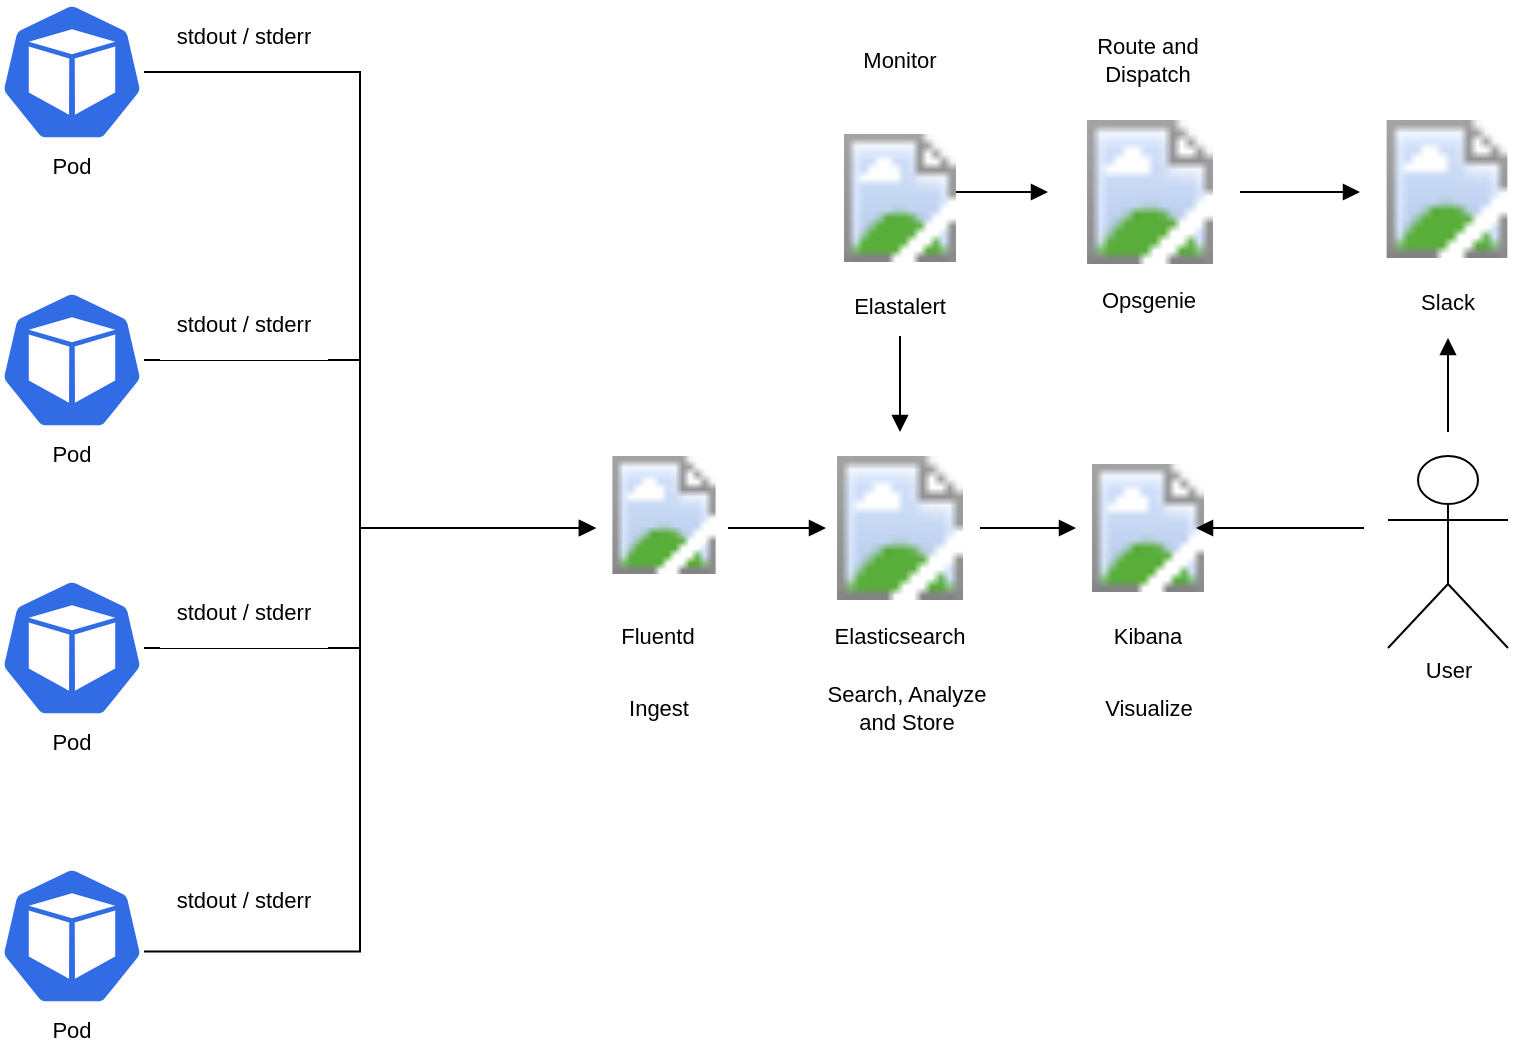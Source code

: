 <mxfile version="13.6.2" type="github" pages="4">
  <diagram id="Ix8b-eQEO3BA31PcQOsK" name="Logging">
    <mxGraphModel dx="1742" dy="1288" grid="1" gridSize="10" guides="1" tooltips="1" connect="1" arrows="1" fold="1" page="1" pageScale="1" pageWidth="1169" pageHeight="827" math="0" shadow="0">
      <root>
        <mxCell id="0" />
        <mxCell id="1" parent="0" />
        <UserObject label="stdout / stderr" lucidchartObjectId="8ws-btq480cc" id="sUDQVwJrKeh7LoBaj8-M-1">
          <mxCell style="html=1;whiteSpace=wrap;strokeColor=none;fontSize=11;fontColor=#000000;spacing=0;fillColor=#ffffff;" vertex="1" zOrder="0" parent="1">
            <mxGeometry x="180" y="120" width="84" height="36" as="geometry" />
          </mxCell>
        </UserObject>
        <UserObject label="Ingest" lucidchartObjectId="bOs-7~zH~knF" id="sUDQVwJrKeh7LoBaj8-M-2">
          <mxCell style="html=1;whiteSpace=wrap;strokeColor=none;fontSize=11;fontColor=#000000;spacing=0;fillColor=#ffffff;" vertex="1" zOrder="0" parent="1">
            <mxGeometry x="385" y="456" width="89" height="36" as="geometry" />
          </mxCell>
        </UserObject>
        <UserObject label="Search, Analyze &#xa;and Store" lucidchartObjectId="jOs-69vnty38" id="sUDQVwJrKeh7LoBaj8-M-3">
          <mxCell style="html=1;whiteSpace=wrap;strokeColor=none;fontSize=11;fontColor=#000000;spacing=0;fillColor=#ffffff;" vertex="1" zOrder="0" parent="1">
            <mxGeometry x="504" y="456" width="99" height="36" as="geometry" />
          </mxCell>
        </UserObject>
        <UserObject label="Visualize" lucidchartObjectId="uOs-x2HyGwOd" id="sUDQVwJrKeh7LoBaj8-M-4">
          <mxCell style="html=1;whiteSpace=wrap;strokeColor=none;fontSize=11;fontColor=#000000;spacing=0;fillColor=#ffffff;" vertex="1" zOrder="0" parent="1">
            <mxGeometry x="633" y="456" width="83" height="36" as="geometry" />
          </mxCell>
        </UserObject>
        <UserObject label="Pod" lucidchartObjectId="css-8g1c5Ek4" id="sUDQVwJrKeh7LoBaj8-M-5">
          <mxCell style="html=1;whiteSpace=wrap;html=1;verticalLabelPosition=bottom;verticalAlign=top;strokeColor=none;shape=mxgraph.kubernetes.icon;prIcon=pod;fontSize=11;fontColor=#000000;spacing=0;strokeOpacity=100;fillColor=#326ce5;" vertex="1" zOrder="1" parent="1">
            <mxGeometry x="100" y="120" width="72" height="72" as="geometry" />
          </mxCell>
        </UserObject>
        <UserObject label="Pod" lucidchartObjectId="ess-TJV7HkcW" id="sUDQVwJrKeh7LoBaj8-M-6">
          <mxCell style="html=1;whiteSpace=wrap;html=1;verticalLabelPosition=bottom;verticalAlign=top;strokeColor=none;shape=mxgraph.kubernetes.icon;prIcon=pod;fontSize=11;fontColor=#000000;spacing=0;strokeOpacity=100;fillColor=#326ce5;" vertex="1" zOrder="2" parent="1">
            <mxGeometry x="100" y="264" width="72" height="72" as="geometry" />
          </mxCell>
        </UserObject>
        <UserObject label="Pod" lucidchartObjectId="gss-SwwOjVzo" id="sUDQVwJrKeh7LoBaj8-M-7">
          <mxCell style="html=1;whiteSpace=wrap;html=1;verticalLabelPosition=bottom;verticalAlign=top;strokeColor=none;shape=mxgraph.kubernetes.icon;prIcon=pod;fontSize=11;fontColor=#000000;spacing=0;strokeOpacity=100;fillColor=#326ce5;" vertex="1" zOrder="3" parent="1">
            <mxGeometry x="100" y="408" width="72" height="72" as="geometry" />
          </mxCell>
        </UserObject>
        <UserObject label="Pod" lucidchartObjectId="kss-eqd9hq9o" id="sUDQVwJrKeh7LoBaj8-M-8">
          <mxCell style="html=1;whiteSpace=wrap;html=1;verticalLabelPosition=bottom;verticalAlign=top;strokeColor=none;shape=mxgraph.kubernetes.icon;prIcon=pod;fontSize=11;fontColor=#000000;spacing=0;strokeOpacity=100;fillColor=#326ce5;" vertex="1" zOrder="4" parent="1">
            <mxGeometry x="100" y="552" width="72" height="72" as="geometry" />
          </mxCell>
        </UserObject>
        <mxCell id="sUDQVwJrKeh7LoBaj8-M-9" value="" style="group;dropTarget=0;" vertex="1" parent="1">
          <mxGeometry x="518" y="348" width="64" height="108" as="geometry" />
        </mxCell>
        <UserObject label="" lucidchartObjectId="RHs-0WT7mL3c" id="sUDQVwJrKeh7LoBaj8-M-10">
          <mxCell style="html=1;whiteSpace=wrap;shape=image;fontSize=11;spacing=0;strokeColor=none;strokeOpacity=100;strokeWidth=0;image=https://images.lucidchart.com/images/7b198480-0044-41d2-8bbd-d9d46dc6be5a/content;" vertex="1" zOrder="20" parent="sUDQVwJrKeh7LoBaj8-M-9">
            <mxGeometry width="64" height="72" as="geometry" />
          </mxCell>
        </UserObject>
        <UserObject label="Elasticsearch" lucidchartObjectId="_Is-NBZLcDE7" id="sUDQVwJrKeh7LoBaj8-M-11">
          <mxCell style="html=1;whiteSpace=wrap;;fontSize=11;fontColor=#000000;spacing=3;strokeOpacity=0;fillOpacity=0;fillColor=#ffffff;" vertex="1" zOrder="24" parent="sUDQVwJrKeh7LoBaj8-M-9">
            <mxGeometry y="72" width="64" height="36" as="geometry" />
          </mxCell>
        </UserObject>
        <mxCell id="sUDQVwJrKeh7LoBaj8-M-12" value="" style="group;dropTarget=0;" vertex="1" parent="1">
          <mxGeometry x="646" y="348" width="56" height="108" as="geometry" />
        </mxCell>
        <UserObject label="" lucidchartObjectId="6Hs-s5L80_.f" id="sUDQVwJrKeh7LoBaj8-M-13">
          <mxCell style="html=1;whiteSpace=wrap;shape=image;fontSize=11;spacing=0;strokeColor=none;strokeOpacity=100;strokeWidth=0;image=https://images.lucidchart.com/images/0080f27b-61cc-4ac0-9c4a-7a843c2e4c1e/content;" vertex="1" zOrder="21" parent="sUDQVwJrKeh7LoBaj8-M-12">
            <mxGeometry width="56" height="72" as="geometry" />
          </mxCell>
        </UserObject>
        <UserObject label="Kibana" lucidchartObjectId="EJs-9DeMAEt7" id="sUDQVwJrKeh7LoBaj8-M-14">
          <mxCell style="html=1;whiteSpace=wrap;;fontSize=11;fontColor=#000000;spacing=3;strokeOpacity=0;fillOpacity=0;fillColor=#ffffff;" vertex="1" zOrder="26" parent="sUDQVwJrKeh7LoBaj8-M-12">
            <mxGeometry y="72" width="56" height="36" as="geometry" />
          </mxCell>
        </UserObject>
        <UserObject label="User" lucidchartObjectId="vLs-YMQJu2hh" id="sUDQVwJrKeh7LoBaj8-M-15">
          <mxCell style="html=1;whiteSpace=wrap;shape=umlActor;labelPosition=center;verticalLabelPosition=bottom;verticalAlign=top;whiteSpace=nowrap;fontSize=11;fontColor=#000000;spacing=0;strokeOpacity=100;" vertex="1" zOrder="30" parent="1">
            <mxGeometry x="794" y="348" width="60" height="96" as="geometry" />
          </mxCell>
        </UserObject>
        <UserObject label="" lucidchartObjectId="xMs--s2Laot5" id="sUDQVwJrKeh7LoBaj8-M-16">
          <mxCell style="html=1;jettySize=18;fontSize=11;strokeOpacity=100;rounded=1;arcSize=0;edgeStyle=elbowEdgeStyle;startArrow=none;;endArrow=block;endFill=1;;exitX=0.974;exitY=0.5;exitPerimeter=1;" edge="1" parent="1" source="sUDQVwJrKeh7LoBaj8-M-6">
            <mxGeometry width="100" height="100" relative="1" as="geometry">
              <Array as="points">
                <mxPoint x="280" y="340" />
              </Array>
              <mxPoint x="398" y="384" as="targetPoint" />
            </mxGeometry>
          </mxCell>
        </UserObject>
        <UserObject label="" lucidchartObjectId="AMs-JE4cx~qV" id="sUDQVwJrKeh7LoBaj8-M-17">
          <mxCell style="html=1;jettySize=18;fontSize=11;strokeOpacity=100;rounded=1;arcSize=0;edgeStyle=elbowEdgeStyle;startArrow=none;;endArrow=block;endFill=1;;exitX=0.974;exitY=0.5;exitPerimeter=1;" edge="1" parent="1" source="sUDQVwJrKeh7LoBaj8-M-7">
            <mxGeometry width="100" height="100" relative="1" as="geometry">
              <Array as="points">
                <mxPoint x="280" y="410" />
              </Array>
              <mxPoint x="398" y="384" as="targetPoint" />
            </mxGeometry>
          </mxCell>
        </UserObject>
        <UserObject label="" lucidchartObjectId="pVs-77Pe6kcQ" id="sUDQVwJrKeh7LoBaj8-M-18">
          <mxCell style="html=1;jettySize=18;fontSize=11;strokeOpacity=100;rounded=1;arcSize=0;edgeStyle=elbowEdgeStyle;startArrow=none;;endArrow=block;endFill=1;;" edge="1" parent="1">
            <mxGeometry width="100" height="100" relative="1" as="geometry">
              <Array as="points" />
              <mxPoint x="590" y="384" as="sourcePoint" />
              <mxPoint x="638" y="384" as="targetPoint" />
            </mxGeometry>
          </mxCell>
        </UserObject>
        <UserObject label="" lucidchartObjectId="5Ws-k2kVjoAP" id="sUDQVwJrKeh7LoBaj8-M-19">
          <mxCell style="html=1;jettySize=18;fontSize=11;strokeOpacity=100;rounded=1;arcSize=0;edgeStyle=elbowEdgeStyle;startArrow=none;;endArrow=block;endFill=1;;" edge="1" parent="1">
            <mxGeometry width="100" height="100" relative="1" as="geometry">
              <Array as="points" />
              <mxPoint x="464" y="384" as="sourcePoint" />
              <mxPoint x="513" y="384" as="targetPoint" />
            </mxGeometry>
          </mxCell>
        </UserObject>
        <UserObject label="" lucidchartObjectId="A9s-Dy31m-1T" id="sUDQVwJrKeh7LoBaj8-M-20">
          <mxCell style="html=1;jettySize=18;fontSize=11;strokeOpacity=100;rounded=1;arcSize=0;edgeStyle=elbowEdgeStyle;startArrow=none;;endArrow=block;endFill=1;;" edge="1" parent="1">
            <mxGeometry width="100" height="100" relative="1" as="geometry">
              <Array as="points" />
              <mxPoint x="782" y="384" as="sourcePoint" />
              <mxPoint x="698" y="384" as="targetPoint" />
            </mxGeometry>
          </mxCell>
        </UserObject>
        <UserObject label="stdout / stderr" lucidchartObjectId="_.s-bvFsjapI" id="sUDQVwJrKeh7LoBaj8-M-21">
          <mxCell style="html=1;whiteSpace=wrap;strokeColor=none;fontSize=11;fontColor=#000000;spacing=0;fillColor=#ffffff;" vertex="1" zOrder="39" parent="1">
            <mxGeometry x="180" y="264" width="84" height="36" as="geometry" />
          </mxCell>
        </UserObject>
        <UserObject label="stdout / stderr" lucidchartObjectId="b~s-Q9W1aVNh" id="sUDQVwJrKeh7LoBaj8-M-22">
          <mxCell style="html=1;whiteSpace=wrap;strokeColor=none;fontSize=11;fontColor=#000000;spacing=0;fillColor=#ffffff;" vertex="1" zOrder="40" parent="1">
            <mxGeometry x="180" y="408" width="84" height="36" as="geometry" />
          </mxCell>
        </UserObject>
        <UserObject label="stdout / stderr" lucidchartObjectId="e~s-w8x3iu.-" id="sUDQVwJrKeh7LoBaj8-M-23">
          <mxCell style="html=1;whiteSpace=wrap;strokeColor=none;fontSize=11;fontColor=#000000;spacing=0;fillColor=#ffffff;" vertex="1" zOrder="41" parent="1">
            <mxGeometry x="180" y="552" width="84" height="36" as="geometry" />
          </mxCell>
        </UserObject>
        <UserObject label="" lucidchartObjectId="zvt-h2vbBnmn" id="sUDQVwJrKeh7LoBaj8-M-24">
          <mxCell style="html=1;jettySize=18;fontSize=11;strokeOpacity=100;rounded=1;arcSize=0;edgeStyle=elbowEdgeStyle;startArrow=none;;endArrow=none;;exitX=0.974;exitY=0.5;exitPerimeter=1;" edge="1" parent="1" source="sUDQVwJrKeh7LoBaj8-M-5">
            <mxGeometry width="100" height="100" relative="1" as="geometry">
              <Array as="points">
                <mxPoint x="280" y="230" />
              </Array>
              <mxPoint x="280" y="300" as="targetPoint" />
            </mxGeometry>
          </mxCell>
        </UserObject>
        <UserObject label="" lucidchartObjectId="7vt-wGk8eW1U" id="sUDQVwJrKeh7LoBaj8-M-25">
          <mxCell style="html=1;jettySize=18;fontSize=11;strokeOpacity=100;rounded=1;arcSize=0;edgeStyle=elbowEdgeStyle;startArrow=none;;endArrow=none;;exitX=0.998;exitY=0.607;exitPerimeter=1;" edge="1" parent="1" source="sUDQVwJrKeh7LoBaj8-M-8">
            <mxGeometry width="100" height="100" relative="1" as="geometry">
              <Array as="points">
                <mxPoint x="280" y="520" />
              </Array>
              <mxPoint x="280" y="444" as="targetPoint" />
            </mxGeometry>
          </mxCell>
        </UserObject>
        <mxCell id="sUDQVwJrKeh7LoBaj8-M-26" value="" style="group;dropTarget=0;" vertex="1" parent="1">
          <mxGeometry x="393" y="348" width="75" height="108" as="geometry" />
        </mxCell>
        <UserObject label="" lucidchartObjectId="nut-hLj_pzgw" id="sUDQVwJrKeh7LoBaj8-M-27">
          <mxCell style="html=1;whiteSpace=wrap;shape=image;fontSize=11;spacing=0;strokeColor=none;strokeOpacity=100;strokeWidth=0;image=https://images.lucidchart.com/images/f933c3ed-c605-4a34-b34a-2c8d4fb6eeb2/content;" vertex="1" zOrder="42" parent="sUDQVwJrKeh7LoBaj8-M-26">
            <mxGeometry x="3" width="72" height="59" as="geometry" />
          </mxCell>
        </UserObject>
        <UserObject label="Fluentd" lucidchartObjectId="yut-na06awXj" id="sUDQVwJrKeh7LoBaj8-M-28">
          <mxCell style="html=1;whiteSpace=wrap;;fontSize=11;fontColor=#000000;spacing=3;strokeOpacity=0;fillOpacity=0;fillColor=#ffffff;" vertex="1" zOrder="43" parent="sUDQVwJrKeh7LoBaj8-M-26">
            <mxGeometry y="72" width="72" height="36" as="geometry" />
          </mxCell>
        </UserObject>
        <UserObject label="" lucidchartObjectId="nbu-XNq5opTa" id="sUDQVwJrKeh7LoBaj8-M-29">
          <mxCell style="html=1;jettySize=18;fontSize=11;strokeOpacity=100;rounded=1;arcSize=0;edgeStyle=elbowEdgeStyle;startArrow=none;;endArrow=block;endFill=1;;" edge="1" parent="1">
            <mxGeometry width="100" height="100" relative="1" as="geometry">
              <Array as="points" />
              <mxPoint x="550" y="288" as="sourcePoint" />
              <mxPoint x="550" y="336" as="targetPoint" />
            </mxGeometry>
          </mxCell>
        </UserObject>
        <mxCell id="sUDQVwJrKeh7LoBaj8-M-30" value="" style="group;dropTarget=0;" vertex="1" parent="1">
          <mxGeometry x="637" y="180" width="75" height="108" as="geometry" />
        </mxCell>
        <UserObject label="" lucidchartObjectId="icu-n~AC8l~B" id="sUDQVwJrKeh7LoBaj8-M-31">
          <mxCell style="html=1;whiteSpace=wrap;shape=image;fontSize=11;spacing=0;strokeColor=none;strokeOpacity=100;strokeWidth=0;image=https://images.lucidchart.com/images/1be8d1b7-2828-4792-b0a4-c7afd1d822df/content;" vertex="1" zOrder="64" parent="sUDQVwJrKeh7LoBaj8-M-30">
            <mxGeometry x="2" width="72" height="72" as="geometry" />
          </mxCell>
        </UserObject>
        <UserObject label="Opsgenie" lucidchartObjectId="Jcu-L1T~lsHq" id="sUDQVwJrKeh7LoBaj8-M-32">
          <mxCell style="html=1;whiteSpace=wrap;;fontSize=11;fontColor=#000000;spacing=3;strokeOpacity=0;fillOpacity=0;fillColor=#ffffff;" vertex="1" zOrder="65" parent="sUDQVwJrKeh7LoBaj8-M-30">
            <mxGeometry y="72" width="75" height="36" as="geometry" />
          </mxCell>
        </UserObject>
        <UserObject label="" lucidchartObjectId="9_g_afyFdJm6" id="sUDQVwJrKeh7LoBaj8-M-33">
          <mxCell style="html=1;jettySize=18;fontSize=11;strokeOpacity=100;rounded=1;arcSize=0;edgeStyle=elbowEdgeStyle;startArrow=none;;endArrow=block;endFill=1;;" edge="1" parent="1">
            <mxGeometry width="100" height="100" relative="1" as="geometry">
              <Array as="points" />
              <mxPoint x="578" y="216" as="sourcePoint" />
              <mxPoint x="624" y="216" as="targetPoint" />
            </mxGeometry>
          </mxCell>
        </UserObject>
        <mxCell id="sUDQVwJrKeh7LoBaj8-M-34" value="" style="group;dropTarget=0;" vertex="1" parent="1">
          <mxGeometry x="522" y="183" width="56" height="108" as="geometry" />
        </mxCell>
        <UserObject label="" lucidchartObjectId="H.g_NsPKB2T-" id="sUDQVwJrKeh7LoBaj8-M-35">
          <mxCell style="html=1;whiteSpace=wrap;shape=image;fontSize=11;spacing=0;strokeColor=none;strokeOpacity=100;strokeWidth=0;image=https://images.lucidchart.com/images/0080f27b-61cc-4ac0-9c4a-7a843c2e4c1e/content;" vertex="1" zOrder="68" parent="sUDQVwJrKeh7LoBaj8-M-34">
            <mxGeometry width="56" height="72" as="geometry" />
          </mxCell>
        </UserObject>
        <UserObject label="Elastalert" lucidchartObjectId="H.g_cbaKIWN_" id="sUDQVwJrKeh7LoBaj8-M-36">
          <mxCell style="html=1;whiteSpace=wrap;;fontSize=11;fontColor=#000000;spacing=3;strokeOpacity=0;fillOpacity=0;fillColor=#ffffff;" vertex="1" zOrder="73" parent="sUDQVwJrKeh7LoBaj8-M-34">
            <mxGeometry y="72" width="56" height="36" as="geometry" />
          </mxCell>
        </UserObject>
        <mxCell id="sUDQVwJrKeh7LoBaj8-M-37" value="" style="group;dropTarget=0;" vertex="1" parent="1">
          <mxGeometry x="789" y="180" width="69" height="109" as="geometry" />
        </mxCell>
        <UserObject label="" lucidchartObjectId="V~g_d3O~~WMV" id="sUDQVwJrKeh7LoBaj8-M-38">
          <mxCell style="html=1;whiteSpace=wrap;shape=image;fontSize=11;spacing=0;strokeColor=none;strokeOpacity=100;strokeWidth=0;image=https://images.lucidchart.com/images/35e05b87-3f3e-4a01-a063-a639ff0a5284/content;" vertex="1" zOrder="75" parent="sUDQVwJrKeh7LoBaj8-M-37">
            <mxGeometry width="69" height="69" as="geometry" />
          </mxCell>
        </UserObject>
        <UserObject label="Slack" lucidchartObjectId="V~g_UIb8XAVw" id="sUDQVwJrKeh7LoBaj8-M-39">
          <mxCell style="html=1;whiteSpace=wrap;;fontSize=11;fontColor=#000000;spacing=3;strokeOpacity=0;fillOpacity=0;fillColor=#ffffff;" vertex="1" zOrder="75.286" parent="sUDQVwJrKeh7LoBaj8-M-37">
            <mxGeometry x="5" y="73" width="60" height="36" as="geometry" />
          </mxCell>
        </UserObject>
        <UserObject label="" lucidchartObjectId=".~g_a-81JqZp" id="sUDQVwJrKeh7LoBaj8-M-40">
          <mxCell style="html=1;jettySize=18;fontSize=11;strokeOpacity=100;rounded=1;arcSize=0;edgeStyle=elbowEdgeStyle;startArrow=none;;endArrow=block;endFill=1;;" edge="1" parent="1">
            <mxGeometry width="100" height="100" relative="1" as="geometry">
              <Array as="points" />
              <mxPoint x="720" y="216" as="sourcePoint" />
              <mxPoint x="780" y="216" as="targetPoint" />
            </mxGeometry>
          </mxCell>
        </UserObject>
        <UserObject label="Monitor" lucidchartObjectId="Zah_~gr4yeI3" id="sUDQVwJrKeh7LoBaj8-M-41">
          <mxCell style="html=1;whiteSpace=wrap;strokeColor=none;fontSize=11;fontColor=#000000;spacing=0;fillColor=#ffffff;" vertex="1" zOrder="78.286" parent="1">
            <mxGeometry x="508" y="132" width="84" height="36" as="geometry" />
          </mxCell>
        </UserObject>
        <UserObject label="Route and Dispatch" lucidchartObjectId="abh_9rnJmpJQ" id="sUDQVwJrKeh7LoBaj8-M-42">
          <mxCell style="html=1;whiteSpace=wrap;strokeColor=none;fontSize=11;fontColor=#000000;spacing=0;fillColor=#ffffff;" vertex="1" zOrder="79.286" parent="1">
            <mxGeometry x="632" y="132" width="84" height="36" as="geometry" />
          </mxCell>
        </UserObject>
        <UserObject label="" lucidchartObjectId="Nbh_.WyQ_5Uy" id="sUDQVwJrKeh7LoBaj8-M-43">
          <mxCell style="html=1;jettySize=18;fontSize=11;strokeOpacity=100;rounded=1;arcSize=0;edgeStyle=elbowEdgeStyle;startArrow=none;;endArrow=block;endFill=1;;entryX=0.5;entryY=1;entryPerimeter=1;" edge="1" parent="1" target="sUDQVwJrKeh7LoBaj8-M-39">
            <mxGeometry width="100" height="100" relative="1" as="geometry">
              <Array as="points" />
              <mxPoint x="824" y="336" as="sourcePoint" />
            </mxGeometry>
          </mxCell>
        </UserObject>
      </root>
    </mxGraphModel>
  </diagram>
  <diagram id="a1x62YN2X_AdpfuvsVEW" name="Ingress">
    <mxGraphModel dx="2613" dy="1933" grid="1" gridSize="10" guides="1" tooltips="1" connect="1" arrows="1" fold="1" page="1" pageScale="1" pageWidth="1169" pageHeight="827" math="0" shadow="0">
      <root>
        <mxCell id="QXhTxxw1KGKnU7jUbL2g-0" />
        <mxCell id="QXhTxxw1KGKnU7jUbL2g-1" parent="QXhTxxw1KGKnU7jUbL2g-0" />
        <UserObject label="" lucidchartObjectId="JJFq8nlc4ppc" id="QXhTxxw1KGKnU7jUbL2g-2">
          <mxCell style="html=1;whiteSpace=wrap;ellipse;shape=cloud;fontSize=11;spacing=3;strokeOpacity=100;" vertex="1" zOrder="1" parent="QXhTxxw1KGKnU7jUbL2g-1">
            <mxGeometry x="360" y="24" width="96" height="72" as="geometry" />
          </mxCell>
        </UserObject>
        <UserObject label="Amazon Route 53" lucidchartObjectId="JJFq8gSBd1qW" id="QXhTxxw1KGKnU7jUbL2g-3">
          <mxCell style="html=1;whiteSpace=wrap;shape=mxgraph.aws4.resourceIcon;resIcon=mxgraph.aws4.route_53;labelPosition=center;verticalLabelPosition=bottom;align=center;verticalAlign=top;strokeColor=#ffffff;fontSize=11;fontColor=#000000;spacing=0;strokeOpacity=100;fillColor=#693cc5;" vertex="1" zOrder="2" parent="QXhTxxw1KGKnU7jUbL2g-1">
            <mxGeometry x="624" y="24" width="72" height="72" as="geometry" />
          </mxCell>
        </UserObject>
        <UserObject label="" lucidchartObjectId="JJFqzsBhyF-c" id="QXhTxxw1KGKnU7jUbL2g-4">
          <mxCell style="html=1;jettySize=18;fontSize=11;strokeOpacity=100;rounded=1;arcSize=0;edgeStyle=elbowEdgeStyle;startArrow=none;;endArrow=block;endFill=1;;exitX=0.973;exitY=0.5;exitPerimeter=1;" edge="1" parent="QXhTxxw1KGKnU7jUbL2g-1" source="QXhTxxw1KGKnU7jUbL2g-2">
            <mxGeometry width="100" height="100" relative="1" as="geometry">
              <Array as="points" />
              <mxPoint x="612" y="60" as="targetPoint" />
            </mxGeometry>
          </mxCell>
        </UserObject>
        <mxCell id="QXhTxxw1KGKnU7jUbL2g-5" value="" style="group;dropTarget=0;" vertex="1" parent="QXhTxxw1KGKnU7jUbL2g-1">
          <mxGeometry x="372" y="168" width="72" height="120" as="geometry" />
        </mxCell>
        <UserObject label="" lucidchartObjectId="JJFqCMGmdy.P" id="QXhTxxw1KGKnU7jUbL2g-6">
          <mxCell style="html=1;whiteSpace=wrap;shape=image;fontSize=11;spacing=0;strokeColor=none;strokeOpacity=100;strokeWidth=0;image=https://images.lucidchart.com/images/da076393-5900-4792-b994-5b8b3009995d/content;" vertex="1" zOrder="6" parent="QXhTxxw1KGKnU7jUbL2g-5">
            <mxGeometry width="72" height="83" as="geometry" />
          </mxCell>
        </UserObject>
        <UserObject label="Traefik" lucidchartObjectId="JJFqT-ez1rUa" id="QXhTxxw1KGKnU7jUbL2g-7">
          <mxCell style="html=1;whiteSpace=wrap;;fontSize=11;fontColor=#000000;spacing=3;strokeOpacity=0;fillOpacity=0;fillColor=#ffffff;" vertex="1" zOrder="7" parent="QXhTxxw1KGKnU7jUbL2g-5">
            <mxGeometry x="6" y="84" width="60" height="36" as="geometry" />
          </mxCell>
        </UserObject>
        <UserObject label="" lucidchartObjectId="JJFq~wSzTlbg" id="QXhTxxw1KGKnU7jUbL2g-8">
          <mxCell style="html=1;jettySize=18;fontSize=11;strokeOpacity=100;rounded=1;arcSize=0;edgeStyle=orthogonalEdgeStyle;startArrow=none;;endArrow=block;endFill=1;;exitX=0.5;exitY=0.975;exitPerimeter=1;entryX=0.5;entryY=0.001;entryPerimeter=1;" edge="1" parent="QXhTxxw1KGKnU7jUbL2g-1" source="QXhTxxw1KGKnU7jUbL2g-2" target="QXhTxxw1KGKnU7jUbL2g-6">
            <mxGeometry width="100" height="100" relative="1" as="geometry">
              <Array as="points" />
            </mxGeometry>
          </mxCell>
        </UserObject>
        <mxCell id="QXhTxxw1KGKnU7jUbL2g-9" value="HTTP/S" style="text;html=1;resizable=0;labelBackgroundColor=#ffffff;align=center;verticalAlign=middle;fontColor=#000000;;fontSize=11;" vertex="1" parent="QXhTxxw1KGKnU7jUbL2g-8">
          <mxGeometry x="-0.423" relative="1" as="geometry" />
        </mxCell>
        <UserObject label="Ingress" lucidchartObjectId="JJFqzRg-91ao" id="QXhTxxw1KGKnU7jUbL2g-10">
          <mxCell style="html=1;whiteSpace=wrap;html=1;verticalLabelPosition=bottom;verticalAlign=top;strokeColor=none;shape=mxgraph.kubernetes.icon;prIcon=ing;fontSize=11;fontColor=#000000;spacing=0;strokeOpacity=100;fillColor=#326ce5;" vertex="1" zOrder="10" parent="QXhTxxw1KGKnU7jUbL2g-1">
            <mxGeometry x="216" y="348" width="72" height="72" as="geometry" />
          </mxCell>
        </UserObject>
        <UserObject label="Ingress" lucidchartObjectId="JJFq9TKqMWJM" id="QXhTxxw1KGKnU7jUbL2g-11">
          <mxCell style="html=1;whiteSpace=wrap;html=1;verticalLabelPosition=bottom;verticalAlign=top;strokeColor=none;shape=mxgraph.kubernetes.icon;prIcon=ing;fontSize=11;fontColor=#000000;spacing=0;strokeOpacity=100;fillColor=#326ce5;" vertex="1" zOrder="11" parent="QXhTxxw1KGKnU7jUbL2g-1">
            <mxGeometry x="516" y="348" width="72" height="72" as="geometry" />
          </mxCell>
        </UserObject>
        <UserObject label="" lucidchartObjectId="JJFqZ3~O9.Is" id="QXhTxxw1KGKnU7jUbL2g-12">
          <mxCell style="html=1;jettySize=18;fontSize=11;strokeOpacity=100;rounded=1;arcSize=0;edgeStyle=orthogonalEdgeStyle;startArrow=none;;endArrow=block;endFill=1;;exitX=0.5;exitY=1;exitPerimeter=1;entryX=0.5;entryY=0.0;entryPerimeter=1;" edge="1" parent="QXhTxxw1KGKnU7jUbL2g-1" source="QXhTxxw1KGKnU7jUbL2g-7" target="QXhTxxw1KGKnU7jUbL2g-10">
            <mxGeometry width="100" height="100" relative="1" as="geometry">
              <Array as="points" />
            </mxGeometry>
          </mxCell>
        </UserObject>
        <UserObject label="" lucidchartObjectId="JJFqIZ.vR9eh" id="QXhTxxw1KGKnU7jUbL2g-13">
          <mxCell style="html=1;jettySize=18;fontSize=11;strokeOpacity=100;rounded=1;arcSize=0;edgeStyle=orthogonalEdgeStyle;startArrow=none;;endArrow=block;endFill=1;;exitX=0.5;exitY=1;exitPerimeter=1;entryX=0.5;entryY=0.0;entryPerimeter=1;" edge="1" parent="QXhTxxw1KGKnU7jUbL2g-1" source="QXhTxxw1KGKnU7jUbL2g-7" target="QXhTxxw1KGKnU7jUbL2g-11">
            <mxGeometry width="100" height="100" relative="1" as="geometry">
              <Array as="points" />
            </mxGeometry>
          </mxCell>
        </UserObject>
        <UserObject label="HTTP" lucidchartObjectId="JJFqs6vP9_lH" id="QXhTxxw1KGKnU7jUbL2g-14">
          <mxCell style="html=1;whiteSpace=wrap;;fontSize=11;fontColor=#000000;spacing=3;strokeOpacity=0;fillOpacity=0;fillColor=#ffffff;" vertex="1" zOrder="14" parent="QXhTxxw1KGKnU7jUbL2g-1">
            <mxGeometry x="252" y="288" width="66" height="36" as="geometry" />
          </mxCell>
        </UserObject>
        <UserObject label="HTTPS" lucidchartObjectId="JJFqNfENB3lz" id="QXhTxxw1KGKnU7jUbL2g-15">
          <mxCell style="html=1;whiteSpace=wrap;;fontSize=11;fontColor=#000000;spacing=3;strokeOpacity=0;fillOpacity=0;fillColor=#ffffff;" vertex="1" zOrder="15" parent="QXhTxxw1KGKnU7jUbL2g-1">
            <mxGeometry x="492" y="288" width="66" height="36" as="geometry" />
          </mxCell>
        </UserObject>
        <UserObject label="Service" lucidchartObjectId="JJFqobY4Vwvh" id="QXhTxxw1KGKnU7jUbL2g-16">
          <mxCell style="html=1;whiteSpace=wrap;html=1;verticalLabelPosition=bottom;verticalAlign=top;strokeColor=none;shape=mxgraph.kubernetes.icon;prIcon=svc;fontSize=11;fontColor=#000000;spacing=0;strokeOpacity=100;fillColor=#326ce5;" vertex="1" zOrder="16" parent="QXhTxxw1KGKnU7jUbL2g-1">
            <mxGeometry x="216" y="468" width="72" height="72" as="geometry" />
          </mxCell>
        </UserObject>
        <UserObject label="" lucidchartObjectId="JJFq9L7SFh73" id="QXhTxxw1KGKnU7jUbL2g-17">
          <mxCell style="html=1;jettySize=18;fontSize=11;strokeOpacity=100;rounded=1;arcSize=0;edgeStyle=elbowEdgeStyle;startArrow=none;;endArrow=block;endFill=1;;entryX=0.5;entryY=0.0;entryPerimeter=1;" edge="1" parent="QXhTxxw1KGKnU7jUbL2g-1" target="QXhTxxw1KGKnU7jUbL2g-16">
            <mxGeometry width="100" height="100" relative="1" as="geometry">
              <Array as="points" />
              <mxPoint x="252" y="444" as="sourcePoint" />
            </mxGeometry>
          </mxCell>
        </UserObject>
        <UserObject label="Service" lucidchartObjectId="JJFqcxulsPRa" id="QXhTxxw1KGKnU7jUbL2g-18">
          <mxCell style="html=1;whiteSpace=wrap;html=1;verticalLabelPosition=bottom;verticalAlign=top;strokeColor=none;shape=mxgraph.kubernetes.icon;prIcon=svc;fontSize=11;fontColor=#000000;spacing=0;strokeOpacity=100;fillColor=#326ce5;" vertex="1" zOrder="18" parent="QXhTxxw1KGKnU7jUbL2g-1">
            <mxGeometry x="516" y="468" width="72" height="72" as="geometry" />
          </mxCell>
        </UserObject>
        <UserObject label="" lucidchartObjectId="JJFqdb9N3MkA" id="QXhTxxw1KGKnU7jUbL2g-19">
          <mxCell style="html=1;jettySize=18;fontSize=11;strokeOpacity=100;rounded=1;arcSize=0;edgeStyle=elbowEdgeStyle;startArrow=none;;endArrow=block;endFill=1;;entryX=0.5;entryY=0.0;entryPerimeter=1;" edge="1" parent="QXhTxxw1KGKnU7jUbL2g-1" target="QXhTxxw1KGKnU7jUbL2g-18">
            <mxGeometry width="100" height="100" relative="1" as="geometry">
              <Array as="points" />
              <mxPoint x="552" y="444" as="sourcePoint" />
            </mxGeometry>
          </mxCell>
        </UserObject>
        <UserObject label="Pod" lucidchartObjectId="JJFqmdoWW2-J" id="QXhTxxw1KGKnU7jUbL2g-20">
          <mxCell style="html=1;whiteSpace=wrap;html=1;verticalLabelPosition=bottom;verticalAlign=top;strokeColor=none;shape=mxgraph.kubernetes.icon;prIcon=pod;fontSize=11;fontColor=#000000;spacing=0;strokeOpacity=100;fillColor=#326ce5;" vertex="1" zOrder="20" parent="QXhTxxw1KGKnU7jUbL2g-1">
            <mxGeometry x="216" y="588" width="72" height="72" as="geometry" />
          </mxCell>
        </UserObject>
        <UserObject label="" lucidchartObjectId="JJFqZPjSZCIB" id="QXhTxxw1KGKnU7jUbL2g-21">
          <mxCell style="html=1;jettySize=18;fontSize=11;strokeOpacity=100;rounded=1;arcSize=0;edgeStyle=elbowEdgeStyle;startArrow=none;;endArrow=block;endFill=1;;entryX=0.5;entryY=0.0;entryPerimeter=1;" edge="1" parent="QXhTxxw1KGKnU7jUbL2g-1" target="QXhTxxw1KGKnU7jUbL2g-20">
            <mxGeometry width="100" height="100" relative="1" as="geometry">
              <Array as="points" />
              <mxPoint x="252" y="564" as="sourcePoint" />
            </mxGeometry>
          </mxCell>
        </UserObject>
        <UserObject label="Pod" lucidchartObjectId="JJFq9aPGXeQ2" id="QXhTxxw1KGKnU7jUbL2g-22">
          <mxCell style="html=1;whiteSpace=wrap;html=1;verticalLabelPosition=bottom;verticalAlign=top;strokeColor=none;shape=mxgraph.kubernetes.icon;prIcon=pod;fontSize=11;fontColor=#000000;spacing=0;strokeOpacity=100;fillColor=#326ce5;" vertex="1" zOrder="22" parent="QXhTxxw1KGKnU7jUbL2g-1">
            <mxGeometry x="516" y="588" width="72" height="72" as="geometry" />
          </mxCell>
        </UserObject>
        <UserObject label="" lucidchartObjectId="JJFqLw12Z0lV" id="QXhTxxw1KGKnU7jUbL2g-23">
          <mxCell style="html=1;jettySize=18;fontSize=11;strokeOpacity=100;rounded=1;arcSize=0;edgeStyle=elbowEdgeStyle;startArrow=none;;endArrow=block;endFill=1;;entryX=0.5;entryY=0.0;entryPerimeter=1;" edge="1" parent="QXhTxxw1KGKnU7jUbL2g-1" target="QXhTxxw1KGKnU7jUbL2g-22">
            <mxGeometry width="100" height="100" relative="1" as="geometry">
              <Array as="points" />
              <mxPoint x="552" y="564" as="sourcePoint" />
            </mxGeometry>
          </mxCell>
        </UserObject>
        <UserObject label="Secret" lucidchartObjectId="JJFqP3T5CTsh" id="QXhTxxw1KGKnU7jUbL2g-24">
          <mxCell style="html=1;whiteSpace=wrap;html=1;verticalLabelPosition=bottom;verticalAlign=top;strokeColor=none;shape=mxgraph.kubernetes.icon;prIcon=secret;fontSize=11;fontColor=#000000;spacing=0;strokeOpacity=100;fillColor=#326ce5;" vertex="1" zOrder="24" parent="QXhTxxw1KGKnU7jUbL2g-1">
            <mxGeometry x="720" y="173" width="72" height="72" as="geometry" />
          </mxCell>
        </UserObject>
        <UserObject label="" lucidchartObjectId="JJFqE7ERjj-l" id="QXhTxxw1KGKnU7jUbL2g-25">
          <mxCell style="html=1;jettySize=18;fontSize=11;strokeOpacity=100;rounded=1;arcSize=0;edgeStyle=elbowEdgeStyle;startArrow=none;;endArrow=block;endFill=1;;" edge="1" parent="QXhTxxw1KGKnU7jUbL2g-1">
            <mxGeometry width="100" height="100" relative="1" as="geometry">
              <Array as="points" />
              <mxPoint x="708" y="209" as="sourcePoint" />
              <mxPoint x="456" y="209" as="targetPoint" />
            </mxGeometry>
          </mxCell>
        </UserObject>
        <UserObject label="X.509 Certificates" lucidchartObjectId="JJFqSNGkFZpp" id="QXhTxxw1KGKnU7jUbL2g-26">
          <mxCell style="html=1;whiteSpace=wrap;;fontSize=11;fontColor=#000000;spacing=3;strokeOpacity=0;fillOpacity=0;fillColor=#ffffff;" vertex="1" zOrder="26" parent="QXhTxxw1KGKnU7jUbL2g-1">
            <mxGeometry x="792" y="191" width="120" height="36" as="geometry" />
          </mxCell>
        </UserObject>
        <mxCell id="QXhTxxw1KGKnU7jUbL2g-27" value="" style="group;dropTarget=0;" vertex="1" parent="QXhTxxw1KGKnU7jUbL2g-1">
          <mxGeometry x="876" y="336" width="72" height="108" as="geometry" />
        </mxCell>
        <UserObject label="" lucidchartObjectId="JJFqJQLLDgMf" id="QXhTxxw1KGKnU7jUbL2g-28">
          <mxCell style="html=1;whiteSpace=wrap;shape=image;fontSize=11;spacing=0;strokeColor=none;strokeOpacity=100;strokeWidth=0;image=https://images.lucidchart.com/images/96cb57d9-34c2-4736-bdb1-f906e2401709/content;" vertex="1" zOrder="29" parent="QXhTxxw1KGKnU7jUbL2g-27">
            <mxGeometry width="72" height="72" as="geometry" />
          </mxCell>
        </UserObject>
        <UserObject label="Let&#39;s Encrypt" lucidchartObjectId="JJFqAhtkcP3d" id="QXhTxxw1KGKnU7jUbL2g-29">
          <mxCell style="html=1;whiteSpace=wrap;;fontSize=11;fontColor=#000000;spacing=3;strokeOpacity=0;fillOpacity=0;fillColor=#ffffff;" vertex="1" zOrder="30" parent="QXhTxxw1KGKnU7jUbL2g-27">
            <mxGeometry y="72" width="72" height="36" as="geometry" />
          </mxCell>
        </UserObject>
        <mxCell id="QXhTxxw1KGKnU7jUbL2g-30" value="" style="group;dropTarget=0;" vertex="1" parent="QXhTxxw1KGKnU7jUbL2g-1">
          <mxGeometry x="714" y="349" width="84" height="107" as="geometry" />
        </mxCell>
        <UserObject label="" lucidchartObjectId="JJFqFnDE7hZG" id="QXhTxxw1KGKnU7jUbL2g-31">
          <mxCell style="html=1;whiteSpace=wrap;shape=image;fontSize=11;spacing=0;strokeColor=none;strokeOpacity=100;strokeWidth=0;image=https://images.lucidchart.com/images/2785b02f-5d9f-4afd-8fae-3ec2a3e86668/content;" vertex="1" zOrder="27" parent="QXhTxxw1KGKnU7jUbL2g-30">
            <mxGeometry x="6" width="72" height="70" as="geometry" />
          </mxCell>
        </UserObject>
        <UserObject label="Cert Manager" lucidchartObjectId="JJFqN2yYR~4R" id="QXhTxxw1KGKnU7jUbL2g-32">
          <mxCell style="html=1;whiteSpace=wrap;;fontSize=11;fontColor=#000000;spacing=3;strokeOpacity=0;fillOpacity=0;fillColor=#ffffff;" vertex="1" zOrder="28" parent="QXhTxxw1KGKnU7jUbL2g-30">
            <mxGeometry y="71" width="84" height="36" as="geometry" />
          </mxCell>
        </UserObject>
        <UserObject label="" lucidchartObjectId="JJFqUXlqaIhQ" id="QXhTxxw1KGKnU7jUbL2g-33">
          <mxCell style="html=1;jettySize=18;fontSize=11;strokeOpacity=100;rounded=1;arcSize=0;edgeStyle=elbowEdgeStyle;startArrow=none;;endArrow=block;endFill=1;;" edge="1" parent="QXhTxxw1KGKnU7jUbL2g-1">
            <mxGeometry width="100" height="100" relative="1" as="geometry">
              <Array as="points" />
              <mxPoint x="804" y="384" as="sourcePoint" />
              <mxPoint x="876" y="384" as="targetPoint" />
            </mxGeometry>
          </mxCell>
        </UserObject>
        <UserObject label="" lucidchartObjectId="JJFqE8UZOqV7" id="QXhTxxw1KGKnU7jUbL2g-34">
          <mxCell style="html=1;jettySize=18;fontSize=11;strokeOpacity=100;rounded=1;arcSize=0;edgeStyle=elbowEdgeStyle;startArrow=none;;endArrow=block;endFill=1;;" edge="1" parent="QXhTxxw1KGKnU7jUbL2g-1">
            <mxGeometry width="100" height="100" relative="1" as="geometry">
              <Array as="points" />
              <mxPoint x="756" y="336" as="sourcePoint" />
              <mxPoint x="756" y="276" as="targetPoint" />
            </mxGeometry>
          </mxCell>
        </UserObject>
        <UserObject label="" lucidchartObjectId="JJFqjf_cvl3X" id="QXhTxxw1KGKnU7jUbL2g-35">
          <mxCell style="html=1;jettySize=18;fontSize=11;strokeOpacity=100;dashed=1;dashPattern=6 5;rounded=1;arcSize=0;edgeStyle=elbowEdgeStyle;startArrow=none;;endArrow=block;endFill=1;;" edge="1" parent="QXhTxxw1KGKnU7jUbL2g-1">
            <mxGeometry width="100" height="100" relative="1" as="geometry">
              <Array as="points" />
              <mxPoint x="590" y="384" as="sourcePoint" />
              <mxPoint x="708" y="384" as="targetPoint" />
            </mxGeometry>
          </mxCell>
        </UserObject>
        <UserObject label="" lucidchartObjectId="JJFq4_MiqOm_" id="QXhTxxw1KGKnU7jUbL2g-36">
          <mxCell style="html=1;jettySize=18;fontSize=11;strokeOpacity=100;rounded=1;arcSize=0;edgeStyle=elbowEdgeStyle;startArrow=none;;endArrow=block;endFill=1;;" edge="1" parent="QXhTxxw1KGKnU7jUbL2g-1">
            <mxGeometry width="100" height="100" relative="1" as="geometry">
              <Array as="points">
                <mxPoint x="966" y="552" />
                <mxPoint x="966" y="60" />
              </Array>
              <mxPoint x="804" y="552" as="sourcePoint" />
              <mxPoint x="708" y="60" as="targetPoint" />
            </mxGeometry>
          </mxCell>
        </UserObject>
        <mxCell id="QXhTxxw1KGKnU7jUbL2g-37" value="" style="group;dropTarget=0;" vertex="1" parent="QXhTxxw1KGKnU7jUbL2g-1">
          <mxGeometry x="720" y="516" width="72" height="108" as="geometry" />
        </mxCell>
        <UserObject label="" lucidchartObjectId="JJFqwLxP~iWU" id="QXhTxxw1KGKnU7jUbL2g-38">
          <mxCell style="html=1;whiteSpace=wrap;shape=image;fontSize=11;spacing=0;strokeColor=none;strokeOpacity=100;strokeWidth=0;image=https://images.lucidchart.com/images/1fb5f000-9278-4b74-b885-04bd9f0682f5/content;" vertex="1" zOrder="36" parent="QXhTxxw1KGKnU7jUbL2g-37">
            <mxGeometry width="72" height="72" as="geometry" />
          </mxCell>
        </UserObject>
        <UserObject label="External DNS" lucidchartObjectId="JJFq.2Lf~NCy" id="QXhTxxw1KGKnU7jUbL2g-39">
          <mxCell style="html=1;whiteSpace=wrap;;fontSize=11;fontColor=#000000;spacing=3;strokeOpacity=0;fillOpacity=0;fillColor=#ffffff;" vertex="1" zOrder="38" parent="QXhTxxw1KGKnU7jUbL2g-37">
            <mxGeometry y="72" width="72" height="36" as="geometry" />
          </mxCell>
        </UserObject>
        <UserObject label="" lucidchartObjectId="JJFqeJi4RF5O" id="QXhTxxw1KGKnU7jUbL2g-40">
          <mxCell style="html=1;jettySize=18;fontSize=11;strokeOpacity=100;dashed=1;dashPattern=6 5;rounded=1;arcSize=0;edgeStyle=elbowEdgeStyle;startArrow=none;;endArrow=block;endFill=1;;" edge="1" parent="QXhTxxw1KGKnU7jUbL2g-1">
            <mxGeometry width="100" height="100" relative="1" as="geometry">
              <Array as="points" />
              <mxPoint x="600" y="552" as="sourcePoint" />
              <mxPoint x="708" y="552" as="targetPoint" />
            </mxGeometry>
          </mxCell>
        </UserObject>
        <UserObject label="" lucidchartObjectId="JJFqboNryQVY" id="QXhTxxw1KGKnU7jUbL2g-41">
          <mxCell style="html=1;jettySize=18;fontSize=11;strokeOpacity=100;dashed=1;dashPattern=6 5;rounded=1;arcSize=0;edgeStyle=elbowEdgeStyle;startArrow=none;;endArrow=none;endFill=0;;elbow=vertical;" edge="1" parent="QXhTxxw1KGKnU7jUbL2g-1">
            <mxGeometry width="100" height="100" relative="1" as="geometry">
              <Array as="points">
                <mxPoint x="394" y="706" />
              </Array>
              <mxPoint x="600" y="390" as="sourcePoint" />
              <mxPoint x="200" y="380" as="targetPoint" />
            </mxGeometry>
          </mxCell>
        </UserObject>
        <UserObject label="" lucidchartObjectId="JJFq-nZ9OaBo" id="QXhTxxw1KGKnU7jUbL2g-42">
          <mxCell style="html=1;whiteSpace=wrap;shape=image;fontSize=11;spacing=0;strokeColor=none;strokeOpacity=100;strokeWidth=0;image=https://images.lucidchart.com/images/0609c8fe-28c4-494b-9cb8-7a42824c1afa/content;" vertex="1" zOrder="43" parent="QXhTxxw1KGKnU7jUbL2g-1">
            <mxGeometry x="144" y="24" width="72" height="72" as="geometry" />
          </mxCell>
        </UserObject>
        <UserObject label="" lucidchartObjectId="JJFqyBQW9t_8" id="QXhTxxw1KGKnU7jUbL2g-43">
          <mxCell style="html=1;jettySize=18;fontSize=11;strokeOpacity=100;rounded=1;arcSize=0;edgeStyle=orthogonalEdgeStyle;startArrow=none;;endArrow=block;endFill=1;;exitX=-0.006;exitY=0.5;exitPerimeter=1;entryX=1.0;entryY=0.5;entryPerimeter=1;" edge="1" parent="QXhTxxw1KGKnU7jUbL2g-1" source="QXhTxxw1KGKnU7jUbL2g-2" target="QXhTxxw1KGKnU7jUbL2g-42">
            <mxGeometry width="100" height="100" relative="1" as="geometry">
              <Array as="points" />
            </mxGeometry>
          </mxCell>
        </UserObject>
        <UserObject label="Cloudflare" lucidchartObjectId="JJFqT8hvGbyP" id="QXhTxxw1KGKnU7jUbL2g-44">
          <mxCell style="html=1;whiteSpace=wrap;;fontSize=11;fontColor=#000000;spacing=3;strokeOpacity=0;fillOpacity=0;fillColor=#ffffff;" vertex="1" zOrder="45" parent="QXhTxxw1KGKnU7jUbL2g-1">
            <mxGeometry x="144" y="72" width="72" height="36" as="geometry" />
          </mxCell>
        </UserObject>
        <UserObject label="lendinvest.com" lucidchartObjectId="JJFq7vJ8j1p_" id="QXhTxxw1KGKnU7jUbL2g-45">
          <mxCell style="html=1;whiteSpace=wrap;;fontSize=11;fontColor=#000000;spacing=3;strokeOpacity=0;fillOpacity=0;fillColor=#ffffff;" vertex="1" zOrder="47" parent="QXhTxxw1KGKnU7jUbL2g-1">
            <mxGeometry x="246" y="24" width="96" height="36" as="geometry" />
          </mxCell>
        </UserObject>
        <UserObject label="lendinvestinternal.com" lucidchartObjectId="JJFq9-kwt8_G" id="QXhTxxw1KGKnU7jUbL2g-46">
          <mxCell style="html=1;whiteSpace=wrap;;fontSize=11;fontColor=#000000;spacing=3;strokeOpacity=0;fillOpacity=0;fillColor=#ffffff;" vertex="1" zOrder="48" parent="QXhTxxw1KGKnU7jUbL2g-1">
            <mxGeometry x="468" y="24" width="123" height="36" as="geometry" />
          </mxCell>
        </UserObject>
        <UserObject label="" lucidchartObjectId="JJFqEdudr44R" id="QXhTxxw1KGKnU7jUbL2g-47">
          <mxCell style="html=1;jettySize=18;fontSize=11;strokeOpacity=100;rounded=1;arcSize=0;edgeStyle=orthogonalEdgeStyle;startArrow=none;;endArrow=block;endFill=1;;exitX=0.5;exitY=1;exitPerimeter=1;entryX=0.5;entryY=0.001;entryPerimeter=1;" edge="1" parent="QXhTxxw1KGKnU7jUbL2g-1" source="QXhTxxw1KGKnU7jUbL2g-44" target="QXhTxxw1KGKnU7jUbL2g-6">
            <mxGeometry width="100" height="100" relative="1" as="geometry">
              <Array as="points" />
            </mxGeometry>
          </mxCell>
        </UserObject>
        <UserObject label="DNS" lucidchartObjectId="JJFq1o2KuM4P" id="QXhTxxw1KGKnU7jUbL2g-48">
          <mxCell style="html=1;whiteSpace=wrap;;fontSize=11;fontColor=#000000;spacing=3;strokeOpacity=0;fillOpacity=0;fillColor=#ffffff;" vertex="1" zOrder="50" parent="QXhTxxw1KGKnU7jUbL2g-1">
            <mxGeometry x="480" y="60" width="108" height="36" as="geometry" />
          </mxCell>
        </UserObject>
        <UserObject label="DNS &amp; HTTP/S" lucidchartObjectId="JJFqbgKBCCP_" id="QXhTxxw1KGKnU7jUbL2g-49">
          <mxCell style="html=1;whiteSpace=wrap;;fontSize=11;fontColor=#000000;spacing=3;strokeOpacity=0;fillOpacity=0;fillColor=#ffffff;" vertex="1" zOrder="51" parent="QXhTxxw1KGKnU7jUbL2g-1">
            <mxGeometry x="246" y="60" width="84" height="36" as="geometry" />
          </mxCell>
        </UserObject>
        <UserObject label="Ingress Controller" lucidchartObjectId="JJFq9zKopIGe" id="QXhTxxw1KGKnU7jUbL2g-50">
          <mxCell style="html=1;whiteSpace=wrap;;fontSize=11;fontColor=#000000;spacing=3;strokeOpacity=0;fillOpacity=0;fillColor=#ffffff;" vertex="1" zOrder="52" parent="QXhTxxw1KGKnU7jUbL2g-1">
            <mxGeometry x="252" y="204" width="144" height="36" as="geometry" />
          </mxCell>
        </UserObject>
        <UserObject label="" lucidchartObjectId="JJFqboNryQVY" id="QXhTxxw1KGKnU7jUbL2g-51">
          <mxCell style="html=1;jettySize=18;fontSize=11;strokeOpacity=100;dashed=1;dashPattern=6 5;rounded=1;arcSize=0;startArrow=none;;endArrow=none;endFill=0;;elbow=vertical;" edge="1" parent="QXhTxxw1KGKnU7jUbL2g-1">
            <mxGeometry width="100" height="100" relative="1" as="geometry">
              <mxPoint x="216" y="380" as="sourcePoint" />
              <mxPoint x="200" y="380" as="targetPoint" />
            </mxGeometry>
          </mxCell>
        </UserObject>
      </root>
    </mxGraphModel>
  </diagram>
  <diagram id="JI_EZka-86d3xNasig07" name="Metrics">
    <mxGraphModel dx="8136" dy="5980" grid="1" gridSize="10" guides="1" tooltips="1" connect="1" arrows="1" fold="1" page="1" pageScale="1" pageWidth="1169" pageHeight="827" math="0" shadow="0">
      <root>
        <mxCell id="5FlyvzqMgZ_3wT9EsP1i-0" />
        <mxCell id="5FlyvzqMgZ_3wT9EsP1i-1" parent="5FlyvzqMgZ_3wT9EsP1i-0" />
        <UserObject label="Filesystem Exporter" lucidchartObjectId="_JFqGI1cg0Jk" id="5FlyvzqMgZ_3wT9EsP1i-2">
          <mxCell style="html=1;whiteSpace=wrap;html=1;verticalLabelPosition=bottom;verticalAlign=top;strokeColor=none;shape=mxgraph.kubernetes.icon;prIcon=pod;fontSize=11;fontColor=#000000;spacing=0;strokeOpacity=100;fillColor=#326ce5;" vertex="1" zOrder="1" parent="5FlyvzqMgZ_3wT9EsP1i-1">
            <mxGeometry x="-998" y="-624" width="72" height="72" as="geometry" />
          </mxCell>
        </UserObject>
        <UserObject label="Nginx Exporter" lucidchartObjectId="_JFqOXga_M5S" id="5FlyvzqMgZ_3wT9EsP1i-3">
          <mxCell style="html=1;whiteSpace=wrap;html=1;verticalLabelPosition=bottom;verticalAlign=top;strokeColor=none;shape=mxgraph.kubernetes.icon;prIcon=pod;fontSize=11;fontColor=#000000;spacing=0;strokeOpacity=100;fillColor=#326ce5;" vertex="1" zOrder="2" parent="5FlyvzqMgZ_3wT9EsP1i-1">
            <mxGeometry x="-998" y="-513" width="72" height="72" as="geometry" />
          </mxCell>
        </UserObject>
        <UserObject label="Blackbox Exporter" lucidchartObjectId="_JFq~_vEbR3R" id="5FlyvzqMgZ_3wT9EsP1i-4">
          <mxCell style="html=1;whiteSpace=wrap;html=1;verticalLabelPosition=bottom;verticalAlign=top;strokeColor=none;shape=mxgraph.kubernetes.icon;prIcon=pod;fontSize=11;fontColor=#000000;spacing=0;strokeOpacity=100;fillColor=#326ce5;" vertex="1" zOrder="3" parent="5FlyvzqMgZ_3wT9EsP1i-1">
            <mxGeometry x="-998" y="-402" width="72" height="72" as="geometry" />
          </mxCell>
        </UserObject>
        <UserObject label="User" lucidchartObjectId="_JFqOsqs.e_a" id="5FlyvzqMgZ_3wT9EsP1i-5">
          <mxCell style="html=1;whiteSpace=wrap;shape=umlActor;labelPosition=center;verticalLabelPosition=bottom;verticalAlign=top;whiteSpace=nowrap;fontSize=11;fontColor=#000000;spacing=0;strokeOpacity=100;" vertex="1" zOrder="29" parent="5FlyvzqMgZ_3wT9EsP1i-1">
            <mxGeometry x="-256" y="-713" width="60" height="96" as="geometry" />
          </mxCell>
        </UserObject>
        <mxCell id="5FlyvzqMgZ_3wT9EsP1i-6" value="" style="group;dropTarget=0;" vertex="1" parent="5FlyvzqMgZ_3wT9EsP1i-1">
          <mxGeometry x="-754" y="-461" width="69" height="105" as="geometry" />
        </mxCell>
        <UserObject label="" lucidchartObjectId="_JFqc3xMFQEQ" id="5FlyvzqMgZ_3wT9EsP1i-7">
          <mxCell style="html=1;whiteSpace=wrap;shape=image;fontSize=11;spacing=0;strokeColor=none;strokeOpacity=100;strokeWidth=0;image=https://images.lucidchart.com/images/fd42e072-f8f2-4dc4-9906-09e203ec4577/content;" vertex="1" zOrder="38" parent="5FlyvzqMgZ_3wT9EsP1i-6">
            <mxGeometry width="69" height="68" as="geometry" />
          </mxCell>
        </UserObject>
        <UserObject label="Prometheus" lucidchartObjectId="_JFqN-TnPeLC" id="5FlyvzqMgZ_3wT9EsP1i-8">
          <mxCell style="html=1;whiteSpace=wrap;;fontSize=11;fontColor=#000000;spacing=3;strokeOpacity=0;fillOpacity=0;fillColor=#ffffff;" vertex="1" zOrder="39" parent="5FlyvzqMgZ_3wT9EsP1i-6">
            <mxGeometry y="69" width="69" height="36" as="geometry" />
          </mxCell>
        </UserObject>
        <UserObject label="" lucidchartObjectId="_JFqfyhGZ42i" id="5FlyvzqMgZ_3wT9EsP1i-9">
          <mxCell style="html=1;jettySize=18;fontSize=11;strokeOpacity=100;rounded=1;arcSize=0;edgeStyle=orthogonalEdgeStyle;startArrow=none;;endArrow=block;endFill=1;;exitX=0;exitY=0.5;exitPerimeter=1;entryX=0.974;entryY=0.5;entryPerimeter=1;" edge="1" parent="5FlyvzqMgZ_3wT9EsP1i-1" source="5FlyvzqMgZ_3wT9EsP1i-7" target="5FlyvzqMgZ_3wT9EsP1i-2">
            <mxGeometry width="100" height="100" relative="1" as="geometry">
              <Array as="points" />
            </mxGeometry>
          </mxCell>
        </UserObject>
        <UserObject label="" lucidchartObjectId="_JFqfi.pSnZY" id="5FlyvzqMgZ_3wT9EsP1i-10">
          <mxCell style="html=1;jettySize=18;fontSize=11;strokeOpacity=100;rounded=1;arcSize=0;edgeStyle=orthogonalEdgeStyle;startArrow=none;;endArrow=block;endFill=1;;exitX=0;exitY=0.5;exitPerimeter=1;entryX=0.974;entryY=0.5;entryPerimeter=1;" edge="1" parent="5FlyvzqMgZ_3wT9EsP1i-1" source="5FlyvzqMgZ_3wT9EsP1i-7" target="5FlyvzqMgZ_3wT9EsP1i-3">
            <mxGeometry width="100" height="100" relative="1" as="geometry">
              <Array as="points" />
            </mxGeometry>
          </mxCell>
        </UserObject>
        <UserObject label="" lucidchartObjectId="_JFqk~4i081R" id="5FlyvzqMgZ_3wT9EsP1i-11">
          <mxCell style="html=1;jettySize=18;fontSize=11;strokeOpacity=100;rounded=1;arcSize=0;edgeStyle=orthogonalEdgeStyle;startArrow=none;;endArrow=block;endFill=1;;exitX=0;exitY=0.5;exitPerimeter=1;entryX=0.974;entryY=0.5;entryPerimeter=1;" edge="1" parent="5FlyvzqMgZ_3wT9EsP1i-1" source="5FlyvzqMgZ_3wT9EsP1i-7" target="5FlyvzqMgZ_3wT9EsP1i-4">
            <mxGeometry width="100" height="100" relative="1" as="geometry">
              <Array as="points" />
            </mxGeometry>
          </mxCell>
        </UserObject>
        <UserObject label="Scrape" lucidchartObjectId="_JFqTBcv1d8X" id="5FlyvzqMgZ_3wT9EsP1i-12">
          <mxCell style="html=1;whiteSpace=wrap;;fontSize=11;fontColor=#000000;spacing=3;strokeOpacity=0;fillOpacity=0;fillColor=#ffffff;" vertex="1" zOrder="46" parent="5FlyvzqMgZ_3wT9EsP1i-1">
            <mxGeometry x="-1058" y="-530" width="60" height="36" as="geometry" />
          </mxCell>
        </UserObject>
        <UserObject label="Scrape" lucidchartObjectId="_JFqTKGRWO1g" id="5FlyvzqMgZ_3wT9EsP1i-13">
          <mxCell style="html=1;whiteSpace=wrap;;fontSize=11;fontColor=#000000;spacing=3;strokeOpacity=0;fillOpacity=0;fillColor=#ffffff;" vertex="1" zOrder="47" parent="5FlyvzqMgZ_3wT9EsP1i-1">
            <mxGeometry x="-914" y="-613" width="60" height="36" as="geometry" />
          </mxCell>
        </UserObject>
        <UserObject label="Scrape" lucidchartObjectId="_JFqrW3Ezea1" id="5FlyvzqMgZ_3wT9EsP1i-14">
          <mxCell style="html=1;whiteSpace=wrap;;fontSize=11;fontColor=#000000;spacing=3;strokeOpacity=0;fillOpacity=0;fillColor=#ffffff;" vertex="1" zOrder="48" parent="5FlyvzqMgZ_3wT9EsP1i-1">
            <mxGeometry x="-914" y="-508" width="60" height="36" as="geometry" />
          </mxCell>
        </UserObject>
        <UserObject label="Scrape" lucidchartObjectId="_JFqVaOeTlfG" id="5FlyvzqMgZ_3wT9EsP1i-15">
          <mxCell style="html=1;whiteSpace=wrap;;fontSize=11;fontColor=#000000;spacing=3;strokeOpacity=0;fillOpacity=0;fillColor=#ffffff;" vertex="1" zOrder="49" parent="5FlyvzqMgZ_3wT9EsP1i-1">
            <mxGeometry x="-914" y="-392" width="60" height="36" as="geometry" />
          </mxCell>
        </UserObject>
        <UserObject label="Pull Metrics" lucidchartObjectId="_JFqptI.rcCq" id="5FlyvzqMgZ_3wT9EsP1i-16">
          <mxCell style="html=1;whiteSpace=wrap;;fontSize=11;fontColor=#000000;spacing=3;strokeOpacity=0;fillOpacity=0;fillColor=#ffffff;" vertex="1" zOrder="65" parent="5FlyvzqMgZ_3wT9EsP1i-1">
            <mxGeometry x="-836" y="-452" width="80" height="24" as="geometry" />
          </mxCell>
        </UserObject>
        <UserObject label="Analyze and Store" lucidchartObjectId="_JFqW~2THk7F" id="5FlyvzqMgZ_3wT9EsP1i-17">
          <mxCell style="html=1;whiteSpace=wrap;;fontSize=11;fontColor=#000000;spacing=3;strokeOpacity=0;fillOpacity=0;fillColor=#ffffff;" vertex="1" zOrder="66" parent="5FlyvzqMgZ_3wT9EsP1i-1">
            <mxGeometry x="-768" y="-366" width="96" height="36" as="geometry" />
          </mxCell>
        </UserObject>
        <UserObject label="Push Alerts" lucidchartObjectId="_JFqhI6n4a0I" id="5FlyvzqMgZ_3wT9EsP1i-18">
          <mxCell style="html=1;whiteSpace=wrap;;fontSize=11;fontColor=#000000;spacing=3;strokeOpacity=0;fillOpacity=0;fillColor=#ffffff;" vertex="1" zOrder="67" parent="5FlyvzqMgZ_3wT9EsP1i-1">
            <mxGeometry x="-686" y="-449" width="69" height="24" as="geometry" />
          </mxCell>
        </UserObject>
        <UserObject label="Route and Dispatch" lucidchartObjectId="_JFqe25pRw2m" id="5FlyvzqMgZ_3wT9EsP1i-19">
          <mxCell style="html=1;whiteSpace=wrap;;fontSize=11;fontColor=#000000;spacing=3;strokeOpacity=0;fillOpacity=0;fillColor=#ffffff;" vertex="1" zOrder="68" parent="5FlyvzqMgZ_3wT9EsP1i-1">
            <mxGeometry x="-630" y="-366" width="110" height="36" as="geometry" />
          </mxCell>
        </UserObject>
        <UserObject label="Kube State Metrics" lucidchartObjectId="_JFqItbZH4Yi" id="5FlyvzqMgZ_3wT9EsP1i-20">
          <mxCell style="html=1;whiteSpace=wrap;html=1;verticalLabelPosition=bottom;verticalAlign=top;strokeColor=none;shape=mxgraph.kubernetes.icon;prIcon=pod;fontSize=11;fontColor=#000000;spacing=0;strokeOpacity=100;fillColor=#326ce5;" vertex="1" zOrder="70" parent="5FlyvzqMgZ_3wT9EsP1i-1">
            <mxGeometry x="-998" y="-292" width="72" height="72" as="geometry" />
          </mxCell>
        </UserObject>
        <UserObject label="" lucidchartObjectId="_JFq.0MjBrmv" id="5FlyvzqMgZ_3wT9EsP1i-21">
          <mxCell style="html=1;jettySize=18;fontSize=11;strokeOpacity=100;rounded=1;arcSize=0;edgeStyle=orthogonalEdgeStyle;startArrow=none;;endArrow=block;endFill=1;;exitX=0;exitY=0.5;exitPerimeter=1;entryX=0.974;entryY=0.5;entryPerimeter=1;" edge="1" parent="5FlyvzqMgZ_3wT9EsP1i-1" source="5FlyvzqMgZ_3wT9EsP1i-7" target="5FlyvzqMgZ_3wT9EsP1i-20">
            <mxGeometry width="100" height="100" relative="1" as="geometry">
              <Array as="points" />
            </mxGeometry>
          </mxCell>
        </UserObject>
        <mxCell id="5FlyvzqMgZ_3wT9EsP1i-22" value="" style="group;dropTarget=0;" vertex="1" parent="5FlyvzqMgZ_3wT9EsP1i-1">
          <mxGeometry x="-756" y="-718" width="72" height="108" as="geometry" />
        </mxCell>
        <UserObject label="" lucidchartObjectId="_JFq10DDF-1u" id="5FlyvzqMgZ_3wT9EsP1i-23">
          <mxCell style="html=1;whiteSpace=wrap;shape=image;fontSize=11;spacing=0;strokeColor=none;strokeOpacity=100;strokeWidth=0;image=https://images.lucidchart.com/images/319f4ee6-6adc-4ca6-80f5-276e07870efa/content;" vertex="1" zOrder="72" parent="5FlyvzqMgZ_3wT9EsP1i-22">
            <mxGeometry width="72" height="78" as="geometry" />
          </mxCell>
        </UserObject>
        <UserObject label="Grafana" lucidchartObjectId="_JFqBrWxfXA6" id="5FlyvzqMgZ_3wT9EsP1i-24">
          <mxCell style="html=1;whiteSpace=wrap;;fontSize=11;fontColor=#000000;spacing=3;strokeOpacity=0;fillOpacity=0;fillColor=#ffffff;" vertex="1" zOrder="73" parent="5FlyvzqMgZ_3wT9EsP1i-22">
            <mxGeometry x="2" y="72" width="70" height="36" as="geometry" />
          </mxCell>
        </UserObject>
        <UserObject label="" lucidchartObjectId="_JFq0~4UfobM" id="5FlyvzqMgZ_3wT9EsP1i-25">
          <mxCell style="html=1;jettySize=18;fontSize=11;strokeOpacity=100;rounded=1;arcSize=0;edgeStyle=elbowEdgeStyle;startArrow=none;;endArrow=block;endFill=1;;" edge="1" parent="5FlyvzqMgZ_3wT9EsP1i-1">
            <mxGeometry width="100" height="100" relative="1" as="geometry">
              <Array as="points" />
              <mxPoint x="-274" y="-680" as="sourcePoint" />
              <mxPoint x="-666" y="-680" as="targetPoint" />
            </mxGeometry>
          </mxCell>
        </UserObject>
        <UserObject label="Visualize" lucidchartObjectId="_JFquW1MfTuj" id="5FlyvzqMgZ_3wT9EsP1i-26">
          <mxCell style="html=1;whiteSpace=wrap;strokeColor=none;fontSize=11;fontColor=#000000;spacing=0;fillColor=#ffffff;" vertex="1" zOrder="78" parent="5FlyvzqMgZ_3wT9EsP1i-1">
            <mxGeometry x="-752" y="-750" width="71" height="36" as="geometry" />
          </mxCell>
        </UserObject>
        <UserObject label="" lucidchartObjectId="_JFqrLFz5063" id="5FlyvzqMgZ_3wT9EsP1i-33">
          <mxCell style="html=1;whiteSpace=wrap;shape=image;fontSize=11;spacing=0;strokeColor=none;strokeOpacity=100;strokeWidth=0;image=https://images.lucidchart.com/images/35e05b87-3f3e-4a01-a063-a639ff0a5284/content;" vertex="1" zOrder="89.286" parent="5FlyvzqMgZ_3wT9EsP1i-1">
            <mxGeometry x="-433" y="-461" width="69" height="69" as="geometry" />
          </mxCell>
        </UserObject>
        <UserObject label="Slack" lucidchartObjectId="_JFqj_GMu~D5" id="5FlyvzqMgZ_3wT9EsP1i-34">
          <mxCell style="html=1;whiteSpace=wrap;;fontSize=11;fontColor=#000000;spacing=3;strokeOpacity=0;fillOpacity=0;fillColor=#ffffff;" vertex="1" zOrder="89.571" parent="5FlyvzqMgZ_3wT9EsP1i-1">
            <mxGeometry x="-429" y="-388" width="60" height="36" as="geometry" />
          </mxCell>
        </UserObject>
        <UserObject label="" lucidchartObjectId="_JFqu~~0I__j" id="5FlyvzqMgZ_3wT9EsP1i-35">
          <mxCell style="html=1;whiteSpace=wrap;shape=image;fontSize=11;spacing=0;strokeColor=none;strokeOpacity=100;strokeWidth=0;image=https://images.lucidchart.com/images/b41f81a2-046e-4c13-9d2c-9a9a51565af1/content;" vertex="1" zOrder="89.857" parent="5FlyvzqMgZ_3wT9EsP1i-1">
            <mxGeometry x="-433" y="-574" width="72" height="67" as="geometry" />
          </mxCell>
        </UserObject>
        <UserObject label="Webhook" lucidchartObjectId="_JFqLAAvKGyH" id="5FlyvzqMgZ_3wT9EsP1i-36">
          <mxCell style="html=1;whiteSpace=wrap;;fontSize=11;fontColor=#000000;spacing=3;strokeOpacity=0;fillOpacity=0;fillColor=#ffffff;" vertex="1" zOrder="90.143" parent="5FlyvzqMgZ_3wT9EsP1i-1">
            <mxGeometry x="-427" y="-502" width="60" height="36" as="geometry" />
          </mxCell>
        </UserObject>
        <UserObject label="" lucidchartObjectId="_JFqMMniE5IX" id="5FlyvzqMgZ_3wT9EsP1i-37">
          <mxCell style="html=1;whiteSpace=wrap;shape=image;fontSize=11;spacing=0;strokeColor=none;strokeOpacity=100;strokeWidth=0;image=https://images.lucidchart.com/images/4f2a9709-6e7b-495f-966a-61cd8b0c3ea3/content;" vertex="1" zOrder="90.429" parent="5FlyvzqMgZ_3wT9EsP1i-1">
            <mxGeometry x="-433" y="-346" width="72" height="72" as="geometry" />
          </mxCell>
        </UserObject>
        <UserObject label="Sachet" lucidchartObjectId="_JFqI95BIWb~" id="5FlyvzqMgZ_3wT9EsP1i-38">
          <mxCell style="html=1;whiteSpace=wrap;;fontSize=11;fontColor=#000000;spacing=3;strokeOpacity=0;fillOpacity=0;fillColor=#ffffff;" vertex="1" zOrder="90.714" parent="5FlyvzqMgZ_3wT9EsP1i-1">
            <mxGeometry x="-433" y="-274" width="72" height="36" as="geometry" />
          </mxCell>
        </UserObject>
        <UserObject label="Our Pods" lucidchartObjectId="_JFqbfRQgsia" id="5FlyvzqMgZ_3wT9EsP1i-39">
          <mxCell style="html=1;whiteSpace=wrap;html=1;verticalLabelPosition=bottom;verticalAlign=top;strokeColor=none;shape=mxgraph.kubernetes.icon;prIcon=pod;fontSize=11;fontColor=#000000;spacing=0;strokeOpacity=100;fillColor=#326ce5;" vertex="1" zOrder="95" parent="5FlyvzqMgZ_3wT9EsP1i-1">
            <mxGeometry x="-1120" y="-337" width="72" height="72" as="geometry" />
          </mxCell>
        </UserObject>
        <UserObject label="Scrape" lucidchartObjectId="_JFqAn~lN1wk" id="5FlyvzqMgZ_3wT9EsP1i-40">
          <mxCell style="html=1;whiteSpace=wrap;;fontSize=11;fontColor=#000000;spacing=3;strokeOpacity=0;fillOpacity=0;fillColor=#ffffff;" vertex="1" zOrder="97" parent="5FlyvzqMgZ_3wT9EsP1i-1">
            <mxGeometry x="-914" y="-284" width="60" height="36" as="geometry" />
          </mxCell>
        </UserObject>
        <UserObject label="" lucidchartObjectId="_JFqa0YyiOOg" id="5FlyvzqMgZ_3wT9EsP1i-41">
          <mxCell style="html=1;jettySize=18;fontSize=11;strokeOpacity=100;rounded=1;arcSize=0;edgeStyle=elbowEdgeStyle;startArrow=none;;endArrow=block;endFill=1;;exitX=0.5;exitY=1;exitPerimeter=1;" edge="1" parent="5FlyvzqMgZ_3wT9EsP1i-1" source="5FlyvzqMgZ_3wT9EsP1i-24">
            <mxGeometry width="100" height="100" relative="1" as="geometry">
              <Array as="points" />
              <mxPoint x="-719" y="-469" as="targetPoint" />
            </mxGeometry>
          </mxCell>
        </UserObject>
        <UserObject label="Event Router" lucidchartObjectId="_JFqz4HKhS_G" id="5FlyvzqMgZ_3wT9EsP1i-42">
          <mxCell style="html=1;whiteSpace=wrap;html=1;verticalLabelPosition=bottom;verticalAlign=top;strokeColor=none;shape=mxgraph.kubernetes.icon;prIcon=pod;fontSize=11;fontColor=#000000;spacing=0;strokeOpacity=100;fillColor=#326ce5;" vertex="1" zOrder="99" parent="5FlyvzqMgZ_3wT9EsP1i-1">
            <mxGeometry x="-1120" y="-673" width="72" height="72" as="geometry" />
          </mxCell>
        </UserObject>
        <UserObject label="Node Exporter" lucidchartObjectId="_JFqGIHA.A8Y" id="5FlyvzqMgZ_3wT9EsP1i-43">
          <mxCell style="html=1;whiteSpace=wrap;html=1;verticalLabelPosition=bottom;verticalAlign=top;strokeColor=none;shape=mxgraph.kubernetes.icon;prIcon=pod;fontSize=11;fontColor=#000000;spacing=0;strokeOpacity=100;fillColor=#326ce5;" vertex="1" zOrder="100" parent="5FlyvzqMgZ_3wT9EsP1i-1">
            <mxGeometry x="-1120" y="-452" width="72" height="72" as="geometry" />
          </mxCell>
        </UserObject>
        <UserObject label="Scrape" lucidchartObjectId="_JFqESli6vJQ" id="5FlyvzqMgZ_3wT9EsP1i-44">
          <mxCell style="html=1;whiteSpace=wrap;;fontSize=11;fontColor=#000000;spacing=3;strokeOpacity=0;fillOpacity=0;fillColor=#ffffff;" vertex="1" zOrder="102" parent="5FlyvzqMgZ_3wT9EsP1i-1">
            <mxGeometry x="-1048" y="-642" width="60" height="36" as="geometry" />
          </mxCell>
        </UserObject>
        <UserObject label="Scrape" lucidchartObjectId="_JFqdwgQTYbO" id="5FlyvzqMgZ_3wT9EsP1i-45">
          <mxCell style="html=1;whiteSpace=wrap;;fontSize=11;fontColor=#000000;spacing=3;strokeOpacity=0;fillOpacity=0;fillColor=#ffffff;" vertex="1" zOrder="104" parent="5FlyvzqMgZ_3wT9EsP1i-1">
            <mxGeometry x="-1048" y="-301" width="60" height="25" as="geometry" />
          </mxCell>
        </UserObject>
        <UserObject label="Scrape" lucidchartObjectId="_JFq.ss-M9c7" id="5FlyvzqMgZ_3wT9EsP1i-46">
          <mxCell style="html=1;whiteSpace=wrap;;fontSize=11;fontColor=#000000;spacing=3;strokeOpacity=0;fillOpacity=0;fillColor=#ffffff;" vertex="1" zOrder="106" parent="5FlyvzqMgZ_3wT9EsP1i-1">
            <mxGeometry x="-1048" y="-421" width="60" height="36" as="geometry" />
          </mxCell>
        </UserObject>
        <UserObject label="PHP-FPM Exporter" lucidchartObjectId="_JFqfjMlrX_s" id="5FlyvzqMgZ_3wT9EsP1i-47">
          <mxCell style="html=1;whiteSpace=wrap;html=1;verticalLabelPosition=bottom;verticalAlign=top;strokeColor=none;shape=mxgraph.kubernetes.icon;prIcon=pod;fontSize=11;fontColor=#000000;spacing=0;strokeOpacity=100;fillColor=#326ce5;" vertex="1" zOrder="107" parent="5FlyvzqMgZ_3wT9EsP1i-1">
            <mxGeometry x="-1120" y="-562" width="72" height="72" as="geometry" />
          </mxCell>
        </UserObject>
        <UserObject label="" lucidchartObjectId="_JFqMA.iS-jb" id="5FlyvzqMgZ_3wT9EsP1i-48">
          <mxCell style="html=1;jettySize=18;fontSize=11;strokeOpacity=100;rounded=1;arcSize=0;edgeStyle=elbowEdgeStyle;startArrow=block;endFill=1;;endArrow=none;;exitX=0.974;exitY=0.5;exitPerimeter=1;" edge="1" parent="5FlyvzqMgZ_3wT9EsP1i-1" source="5FlyvzqMgZ_3wT9EsP1i-42">
            <mxGeometry width="100" height="100" relative="1" as="geometry">
              <Array as="points">
                <mxPoint x="-841" y="-637" />
              </Array>
              <mxPoint x="-841" y="-588" as="targetPoint" />
            </mxGeometry>
          </mxCell>
        </UserObject>
        <UserObject label="" lucidchartObjectId="_JFqj9pQY5nY" id="5FlyvzqMgZ_3wT9EsP1i-49">
          <mxCell style="html=1;jettySize=18;fontSize=11;strokeOpacity=100;rounded=1;arcSize=0;edgeStyle=elbowEdgeStyle;startArrow=block;endFill=1;;endArrow=none;;exitX=0.974;exitY=0.5;exitPerimeter=1;" edge="1" parent="5FlyvzqMgZ_3wT9EsP1i-1" source="5FlyvzqMgZ_3wT9EsP1i-47">
            <mxGeometry width="100" height="100" relative="1" as="geometry">
              <Array as="points" />
              <mxPoint x="-841" y="-526" as="targetPoint" />
            </mxGeometry>
          </mxCell>
        </UserObject>
        <UserObject label="" lucidchartObjectId="_JFq4k3Qotgc" id="5FlyvzqMgZ_3wT9EsP1i-50">
          <mxCell style="html=1;jettySize=18;fontSize=11;strokeOpacity=100;rounded=1;arcSize=0;edgeStyle=elbowEdgeStyle;startArrow=block;endFill=1;;endArrow=none;;exitX=0.974;exitY=0.5;exitPerimeter=1;" edge="1" parent="5FlyvzqMgZ_3wT9EsP1i-1" source="5FlyvzqMgZ_3wT9EsP1i-43">
            <mxGeometry width="100" height="100" relative="1" as="geometry">
              <Array as="points" />
              <mxPoint x="-841" y="-416" as="targetPoint" />
            </mxGeometry>
          </mxCell>
        </UserObject>
        <UserObject label="" lucidchartObjectId="_JFqmHpS.OPr" id="5FlyvzqMgZ_3wT9EsP1i-51">
          <mxCell style="html=1;jettySize=18;fontSize=11;strokeOpacity=100;rounded=1;arcSize=0;edgeStyle=elbowEdgeStyle;startArrow=block;endFill=1;;endArrow=none;;exitX=0.974;exitY=0.5;exitPerimeter=1;" edge="1" parent="5FlyvzqMgZ_3wT9EsP1i-1" source="5FlyvzqMgZ_3wT9EsP1i-39">
            <mxGeometry width="100" height="100" relative="1" as="geometry">
              <Array as="points" />
              <mxPoint x="-841" y="-301" as="targetPoint" />
            </mxGeometry>
          </mxCell>
        </UserObject>
        <UserObject label="" lucidchartObjectId="_JFqogXWIewb" id="5FlyvzqMgZ_3wT9EsP1i-52">
          <mxCell style="html=1;jettySize=18;fontSize=11;strokeOpacity=100;rounded=1;arcSize=0;edgeStyle=elbowEdgeStyle;startArrow=none;;endArrow=none;;" edge="1" parent="5FlyvzqMgZ_3wT9EsP1i-1">
            <mxGeometry width="100" height="100" relative="1" as="geometry">
              <Array as="points" />
              <mxPoint x="-719" y="-554" as="sourcePoint" />
              <mxPoint x="-535" y="-680" as="targetPoint" />
            </mxGeometry>
          </mxCell>
        </UserObject>
        <UserObject label="" lucidchartObjectId="_JFq32y5XkzL" id="5FlyvzqMgZ_3wT9EsP1i-53">
          <mxCell style="html=1;jettySize=18;fontSize=11;strokeOpacity=100;rounded=1;arcSize=0;edgeStyle=elbowEdgeStyle;startArrow=none;;endArrow=block;endFill=1;;" edge="1" parent="5FlyvzqMgZ_3wT9EsP1i-1">
            <mxGeometry width="100" height="100" relative="1" as="geometry">
              <Array as="points">
                <mxPoint x="-225" y="-312" />
              </Array>
              <mxPoint x="-225" y="-597" as="sourcePoint" />
              <mxPoint x="-351" y="-312" as="targetPoint" />
            </mxGeometry>
          </mxCell>
        </UserObject>
        <UserObject label="" lucidchartObjectId="_JFqVHGMJPsP" id="5FlyvzqMgZ_3wT9EsP1i-54">
          <mxCell style="html=1;jettySize=18;fontSize=11;strokeOpacity=100;rounded=1;arcSize=0;edgeStyle=elbowEdgeStyle;startArrow=block;endFill=1;;endArrow=none;;" edge="1" parent="5FlyvzqMgZ_3wT9EsP1i-1">
            <mxGeometry width="100" height="100" relative="1" as="geometry">
              <Array as="points" />
              <mxPoint x="-352" y="-427" as="sourcePoint" />
              <mxPoint x="-225" y="-427" as="targetPoint" />
            </mxGeometry>
          </mxCell>
        </UserObject>
        <UserObject label="" lucidchartObjectId="_JFquopfWxv7" id="5FlyvzqMgZ_3wT9EsP1i-55">
          <mxCell style="html=1;whiteSpace=wrap;shape=image;fontSize=11;spacing=0;strokeColor=none;strokeOpacity=100;strokeWidth=0;image=https://images.lucidchart.com/images/a00ffc31-5db1-4dd7-8cd6-769a94cf1a76/content;" vertex="1" zOrder="115" parent="5FlyvzqMgZ_3wT9EsP1i-1">
            <mxGeometry x="-613" y="-462" width="72" height="72" as="geometry" />
          </mxCell>
        </UserObject>
        <UserObject label="" lucidchartObjectId="_JFqW1G3mO2u" id="5FlyvzqMgZ_3wT9EsP1i-56">
          <mxCell style="html=1;jettySize=18;fontSize=11;strokeOpacity=100;rounded=1;arcSize=0;startArrow=none;;endArrow=block;endFill=1;;exitX=0.984;exitY=0.5;exitPerimeter=1;" edge="1" parent="5FlyvzqMgZ_3wT9EsP1i-1" source="5FlyvzqMgZ_3wT9EsP1i-7">
            <mxGeometry width="100" height="100" relative="1" as="geometry">
              <Array as="points">
                <mxPoint x="-613" y="-426" />
              </Array>
              <mxPoint x="-613" y="-426" as="targetPoint" />
            </mxGeometry>
          </mxCell>
        </UserObject>
        <UserObject label="Alert Manager" lucidchartObjectId="_JFq636VZQU9" id="5FlyvzqMgZ_3wT9EsP1i-57">
          <mxCell style="html=1;whiteSpace=wrap;;fontSize=11;fontColor=#000000;spacing=3;strokeOpacity=0;fillOpacity=0;fillColor=#ffffff;" vertex="1" zOrder="117" parent="5FlyvzqMgZ_3wT9EsP1i-1">
            <mxGeometry x="-627" y="-391" width="108" height="36" as="geometry" />
          </mxCell>
        </UserObject>
        <UserObject label="" lucidchartObjectId="_JFq8~yrpOg9" id="5FlyvzqMgZ_3wT9EsP1i-59">
          <mxCell style="html=1;jettySize=18;fontSize=11;strokeOpacity=100;rounded=1;arcSize=0;edgeStyle=elbowEdgeStyle;startArrow=none;;endArrow=block;endFill=1;;exitX=0.993;exitY=0.461;exitDx=0;exitDy=0;exitPerimeter=0;" edge="1" parent="5FlyvzqMgZ_3wT9EsP1i-1" source="5FlyvzqMgZ_3wT9EsP1i-55">
            <mxGeometry width="100" height="100" relative="1" as="geometry">
              <mxPoint x="-448" y="-309" as="targetPoint" />
              <mxPoint x="-531" y="-416" as="sourcePoint" />
              <Array as="points">
                <mxPoint x="-498" y="-369" />
              </Array>
            </mxGeometry>
          </mxCell>
        </UserObject>
        <UserObject label="" lucidchartObjectId="_JFq8~yrpOg9" id="5FlyvzqMgZ_3wT9EsP1i-60">
          <mxCell style="html=1;jettySize=18;fontSize=11;strokeOpacity=100;rounded=1;arcSize=0;startArrow=none;;endArrow=block;endFill=1;;" edge="1" parent="5FlyvzqMgZ_3wT9EsP1i-1">
            <mxGeometry width="100" height="100" relative="1" as="geometry">
              <mxPoint x="-448" y="-429" as="targetPoint" />
              <mxPoint x="-498" y="-429" as="sourcePoint" />
            </mxGeometry>
          </mxCell>
        </UserObject>
      </root>
    </mxGraphModel>
  </diagram>
  <diagram id="fq5UwqhWuck1VKCwNRn4" name="Vault">
    <mxGraphModel dx="1229" dy="909" grid="1" gridSize="10" guides="1" tooltips="1" connect="1" arrows="1" fold="1" page="1" pageScale="1" pageWidth="1169" pageHeight="827" math="0" shadow="0">
      <root>
        <mxCell id="7lwc0fX5sWa5Syq_zrG4-0" />
        <mxCell id="7lwc0fX5sWa5Syq_zrG4-1" parent="7lwc0fX5sWa5Syq_zrG4-0" />
        <UserObject label="Application" lucidchartObjectId="jNIs.Fz8VPye" id="7lwc0fX5sWa5Syq_zrG4-2">
          <mxCell style="html=1;whiteSpace=wrap;strokeColor=none;fontSize=16;fontColor=#000000;spacing=0;strokeOpacity=100;" vertex="1" zOrder="1" parent="7lwc0fX5sWa5Syq_zrG4-1">
            <mxGeometry x="160" y="188" width="144" height="36" as="geometry" />
          </mxCell>
        </UserObject>
        <UserObject label="" lucidchartObjectId="jNIsi1Aj.ARw" id="7lwc0fX5sWa5Syq_zrG4-3">
          <mxCell style="html=1;whiteSpace=wrap;fontSize=11;spacing=3;strokeOpacity=100;dashed=1;dashPattern=3 8;" vertex="1" zOrder="3" parent="7lwc0fX5sWa5Syq_zrG4-1">
            <mxGeometry x="136" y="224" width="192" height="72" as="geometry" />
          </mxCell>
        </UserObject>
        <UserObject label="" lucidchartObjectId="jNIst83lgaNC" id="7lwc0fX5sWa5Syq_zrG4-4">
          <mxCell style="html=1;whiteSpace=wrap;html=1;verticalLabelPosition=bottom;verticalAlign=top;strokeColor=none;shape=mxgraph.kubernetes.icon;prIcon=pod;fontSize=11;spacing=0;strokeOpacity=100;fillColor=#326ce5;" vertex="1" zOrder="4" parent="7lwc0fX5sWa5Syq_zrG4-1">
            <mxGeometry x="100" y="188" width="72" height="72" as="geometry" />
          </mxCell>
        </UserObject>
        <UserObject label="" lucidchartObjectId="jNIske~nXvFM" id="7lwc0fX5sWa5Syq_zrG4-5">
          <mxCell style="html=1;whiteSpace=wrap;html=1;verticalLabelPosition=bottom;verticalAlign=top;strokeColor=none;shape=mxgraph.kubernetes.icon;prIcon=vol;fontSize=11;spacing=0;strokeOpacity=100;fillColor=#326ce5;" vertex="1" zOrder="5" parent="7lwc0fX5sWa5Syq_zrG4-1">
            <mxGeometry x="400" y="320" width="72" height="72" as="geometry" />
          </mxCell>
        </UserObject>
        <UserObject label="Main Container" lucidchartObjectId="jNIs8_CmSlHS" id="7lwc0fX5sWa5Syq_zrG4-6">
          <mxCell style="html=1;whiteSpace=wrap;fontSize=13;fontColor=#000000;spacing=3;strokeOpacity=100;dashed=1;dashPattern=3 8;" vertex="1" zOrder="6" parent="7lwc0fX5sWa5Syq_zrG4-1">
            <mxGeometry x="136" y="296" width="192" height="120" as="geometry" />
          </mxCell>
        </UserObject>
        <UserObject label="" lucidchartObjectId="jNIsfINmWpoA" id="7lwc0fX5sWa5Syq_zrG4-7">
          <mxCell style="html=1;whiteSpace=wrap;html=1;verticalLabelPosition=bottom;verticalAlign=top;strokeColor=none;shape=mxgraph.kubernetes.icon;prIcon=secret;fontSize=11;spacing=0;strokeOpacity=100;fillColor=#326ce5;" vertex="1" zOrder="7" parent="7lwc0fX5sWa5Syq_zrG4-1">
            <mxGeometry x="333" y="110" width="72" height="72" as="geometry" />
          </mxCell>
        </UserObject>
        <UserObject label="Init Container" lucidchartObjectId="jNIsg-JL-dd2" id="7lwc0fX5sWa5Syq_zrG4-8">
          <mxCell style="html=1;whiteSpace=wrap;;fontSize=13;fontColor=#000000;spacing=3;strokeOpacity=0;fillOpacity=0;fillColor=#ffffff;" vertex="1" zOrder="8" parent="7lwc0fX5sWa5Syq_zrG4-1">
            <mxGeometry x="160" y="242" width="144" height="36" as="geometry" />
          </mxCell>
        </UserObject>
        <UserObject label="Service" lucidchartObjectId="jNIsVZ87kNZg" id="7lwc0fX5sWa5Syq_zrG4-9">
          <mxCell style="html=1;whiteSpace=wrap;html=1;verticalLabelPosition=bottom;verticalAlign=top;strokeColor=none;shape=mxgraph.kubernetes.icon;prIcon=svc;fontSize=11;fontColor=#000000;spacing=0;strokeOpacity=100;fillColor=#326ce5;" vertex="1" zOrder="10" parent="7lwc0fX5sWa5Syq_zrG4-1">
            <mxGeometry x="508" y="224" width="72" height="72" as="geometry" />
          </mxCell>
        </UserObject>
        <UserObject label="" lucidchartObjectId="jNIs.MzySiMf" id="7lwc0fX5sWa5Syq_zrG4-10">
          <mxCell style="html=1;jettySize=18;fontSize=11;strokeOpacity=100;rounded=1;arcSize=0;edgeStyle=orthogonalEdgeStyle;startArrow=none;;endArrow=block;endFill=1;;exitX=1.003;exitY=0.5;exitPerimeter=1;entryX=0.026;entryY=0.5;entryPerimeter=1;" edge="1" parent="7lwc0fX5sWa5Syq_zrG4-1" source="7lwc0fX5sWa5Syq_zrG4-3" target="7lwc0fX5sWa5Syq_zrG4-9">
            <mxGeometry width="100" height="100" relative="1" as="geometry">
              <Array as="points" />
            </mxGeometry>
          </mxCell>
        </UserObject>
        <UserObject label="HTTP requests to Vault" lucidchartObjectId="jNIsx9OTAjFo" id="7lwc0fX5sWa5Syq_zrG4-11">
          <mxCell style="html=1;whiteSpace=wrap;;fontSize=11;fontColor=#000000;spacing=3;strokeOpacity=0;fillOpacity=0;fillColor=#ffffff;" vertex="1" zOrder="13" parent="7lwc0fX5sWa5Syq_zrG4-1">
            <mxGeometry x="376" y="224" width="120" height="36" as="geometry" />
          </mxCell>
        </UserObject>
        <UserObject label="" lucidchartObjectId="jNIs_zN9FGgB" id="7lwc0fX5sWa5Syq_zrG4-12">
          <mxCell style="html=1;jettySize=18;fontSize=11;strokeOpacity=100;rounded=1;arcSize=0;edgeStyle=orthogonalEdgeStyle;startArrow=none;;endArrow=block;endFill=1;;exitX=1.003;exitY=0.783;exitPerimeter=1;entryX=0.5;entryY=0.0;entryPerimeter=1;" edge="1" parent="7lwc0fX5sWa5Syq_zrG4-1" source="7lwc0fX5sWa5Syq_zrG4-3" target="7lwc0fX5sWa5Syq_zrG4-5">
            <mxGeometry width="100" height="100" relative="1" as="geometry">
              <Array as="points" />
            </mxGeometry>
          </mxCell>
        </UserObject>
        <UserObject label="" lucidchartObjectId="jNIsSOlosb~H" id="7lwc0fX5sWa5Syq_zrG4-13">
          <mxCell style="html=1;jettySize=18;fontSize=11;strokeOpacity=100;rounded=1;arcSize=0;edgeStyle=orthogonalEdgeStyle;startArrow=none;;endArrow=block;endFill=1;;exitX=0.026;exitY=0.5;exitPerimeter=1;entryX=1.003;entryY=0.5;entryPerimeter=1;" edge="1" parent="7lwc0fX5sWa5Syq_zrG4-1" source="7lwc0fX5sWa5Syq_zrG4-5" target="7lwc0fX5sWa5Syq_zrG4-6">
            <mxGeometry width="100" height="100" relative="1" as="geometry">
              <Array as="points" />
            </mxGeometry>
          </mxCell>
        </UserObject>
        <UserObject label="Pod" lucidchartObjectId="jNIsCk9C9Gnm" id="7lwc0fX5sWa5Syq_zrG4-14">
          <mxCell style="html=1;whiteSpace=wrap;html=1;verticalLabelPosition=bottom;verticalAlign=top;strokeColor=none;shape=mxgraph.kubernetes.icon;prIcon=pod;fontSize=11;fontColor=#000000;spacing=0;strokeOpacity=100;fillColor=#326ce5;" vertex="1" zOrder="16" parent="7lwc0fX5sWa5Syq_zrG4-1">
            <mxGeometry x="622" y="224" width="72" height="72" as="geometry" />
          </mxCell>
        </UserObject>
        <UserObject label="" lucidchartObjectId="jNIsOWBa2CjJ" id="7lwc0fX5sWa5Syq_zrG4-15">
          <mxCell style="html=1;jettySize=18;fontSize=11;strokeOpacity=100;rounded=1;arcSize=0;edgeStyle=orthogonalEdgeStyle;startArrow=none;;endArrow=block;endFill=1;;exitX=0.974;exitY=0.5;exitPerimeter=1;entryX=0.026;entryY=0.5;entryPerimeter=1;" edge="1" parent="7lwc0fX5sWa5Syq_zrG4-1" source="7lwc0fX5sWa5Syq_zrG4-9" target="7lwc0fX5sWa5Syq_zrG4-14">
            <mxGeometry width="100" height="100" relative="1" as="geometry">
              <Array as="points" />
            </mxGeometry>
          </mxCell>
        </UserObject>
        <UserObject label="StatefulSet" lucidchartObjectId="jNIs07GzGruU" id="7lwc0fX5sWa5Syq_zrG4-16">
          <mxCell style="html=1;whiteSpace=wrap;html=1;verticalLabelPosition=bottom;verticalAlign=top;strokeColor=none;shape=mxgraph.kubernetes.icon;prIcon=sts;fontSize=11;fontColor=#000000;spacing=0;strokeOpacity=100;fillColor=#326ce5;" vertex="1" zOrder="18" parent="7lwc0fX5sWa5Syq_zrG4-1">
            <mxGeometry x="736" y="224" width="72" height="72" as="geometry" />
          </mxCell>
        </UserObject>
        <UserObject label="" lucidchartObjectId="jNIs8c8qwjFI" id="7lwc0fX5sWa5Syq_zrG4-17">
          <mxCell style="html=1;jettySize=18;fontSize=11;strokeOpacity=100;rounded=1;arcSize=0;edgeStyle=orthogonalEdgeStyle;startArrow=none;;endArrow=block;endFill=1;;exitX=0.026;exitY=0.5;exitPerimeter=1;entryX=0.974;entryY=0.5;entryPerimeter=1;" edge="1" parent="7lwc0fX5sWa5Syq_zrG4-1" source="7lwc0fX5sWa5Syq_zrG4-16" target="7lwc0fX5sWa5Syq_zrG4-14">
            <mxGeometry width="100" height="100" relative="1" as="geometry">
              <Array as="points" />
            </mxGeometry>
          </mxCell>
        </UserObject>
        <UserObject label="" lucidchartObjectId="jNIs4dc9TLro" id="7lwc0fX5sWa5Syq_zrG4-18">
          <mxCell style="html=1;whiteSpace=wrap;html=1;verticalLabelPosition=bottom;verticalAlign=top;strokeColor=none;shape=mxgraph.kubernetes.icon;prIcon=ing;fontSize=11;spacing=0;strokeOpacity=100;fillColor=#326ce5;" vertex="1" zOrder="20" parent="7lwc0fX5sWa5Syq_zrG4-1">
            <mxGeometry x="508" y="110" width="72" height="72" as="geometry" />
          </mxCell>
        </UserObject>
        <UserObject label="" lucidchartObjectId="jNIsRhDrskvj" id="7lwc0fX5sWa5Syq_zrG4-19">
          <mxCell style="html=1;jettySize=18;fontSize=11;strokeOpacity=100;rounded=1;arcSize=0;edgeStyle=orthogonalEdgeStyle;startArrow=none;;endArrow=block;endFill=1;;exitX=0.5;exitY=1;exitPerimeter=1;entryX=0.5;entryY=0.0;entryPerimeter=1;" edge="1" parent="7lwc0fX5sWa5Syq_zrG4-1" source="7lwc0fX5sWa5Syq_zrG4-18" target="7lwc0fX5sWa5Syq_zrG4-9">
            <mxGeometry width="100" height="100" relative="1" as="geometry">
              <Array as="points" />
            </mxGeometry>
          </mxCell>
        </UserObject>
        <UserObject label="Ingress" lucidchartObjectId="jNIs~DjF4KJs" id="7lwc0fX5sWa5Syq_zrG4-20">
          <mxCell style="html=1;whiteSpace=wrap;;fontSize=11;fontColor=#000000;spacing=3;strokeOpacity=0;fillOpacity=0;fillColor=#ffffff;" vertex="1" zOrder="22" parent="7lwc0fX5sWa5Syq_zrG4-1">
            <mxGeometry x="580" y="134" width="48" height="36" as="geometry" />
          </mxCell>
        </UserObject>
        <UserObject label="emptyDir" lucidchartObjectId="jNIspl1pgSAD" id="7lwc0fX5sWa5Syq_zrG4-21">
          <mxCell style="html=1;whiteSpace=wrap;;fontSize=11;fontColor=#000000;spacing=3;strokeOpacity=0;fillOpacity=0;fillColor=#ffffff;" vertex="1" zOrder="23" parent="7lwc0fX5sWa5Syq_zrG4-1">
            <mxGeometry x="472" y="344" width="60" height="36" as="geometry" />
          </mxCell>
        </UserObject>
        <UserObject label="&quot;source&quot; file" lucidchartObjectId="jNIs55o1PiRt" id="7lwc0fX5sWa5Syq_zrG4-22">
          <mxCell style="html=1;whiteSpace=wrap;;fontSize=11;fontColor=#000000;spacing=3;strokeOpacity=0;fillOpacity=0;fillColor=#ffffff;" vertex="1" zOrder="24" parent="7lwc0fX5sWa5Syq_zrG4-1">
            <mxGeometry x="328" y="320" width="82" height="36" as="geometry" />
          </mxCell>
        </UserObject>
        <UserObject label="Write values to file" lucidchartObjectId="jNIsN9jYeDuC" id="7lwc0fX5sWa5Syq_zrG4-23">
          <mxCell style="html=1;whiteSpace=wrap;;fontSize=11;fontColor=#000000;spacing=3;strokeOpacity=0;fillOpacity=0;fillColor=#ffffff;" vertex="1" zOrder="25" parent="7lwc0fX5sWa5Syq_zrG4-1">
            <mxGeometry x="328" y="278" width="108" height="36" as="geometry" />
          </mxCell>
        </UserObject>
        <UserObject label="Exit with 0 code" lucidchartObjectId="jNIsO~sDXRN3" id="7lwc0fX5sWa5Syq_zrG4-24">
          <mxCell style="html=1;whiteSpace=wrap;;fontSize=9;fontColor=#000000;spacing=3;strokeOpacity=0;fillOpacity=100;fillColor=#ffffff;" vertex="1" zOrder="26" parent="7lwc0fX5sWa5Syq_zrG4-1">
            <mxGeometry x="184" y="278" width="96" height="36" as="geometry" />
          </mxCell>
        </UserObject>
        <UserObject label="" lucidchartObjectId="jNIsikhnxLtG" id="7lwc0fX5sWa5Syq_zrG4-25">
          <mxCell style="html=1;jettySize=18;fontSize=11;strokeOpacity=100;rounded=1;arcSize=0;edgeStyle=orthogonalEdgeStyle;startArrow=none;;endArrow=block;endFill=1;;exitX=0.5;exitY=1;exitPerimeter=1;entryX=1.003;entryY=0.183;entryPerimeter=1;" edge="1" parent="7lwc0fX5sWa5Syq_zrG4-1" source="7lwc0fX5sWa5Syq_zrG4-7" target="7lwc0fX5sWa5Syq_zrG4-3">
            <mxGeometry width="100" height="100" relative="1" as="geometry">
              <Array as="points" />
            </mxGeometry>
          </mxCell>
        </UserObject>
      </root>
    </mxGraphModel>
  </diagram>
</mxfile>
